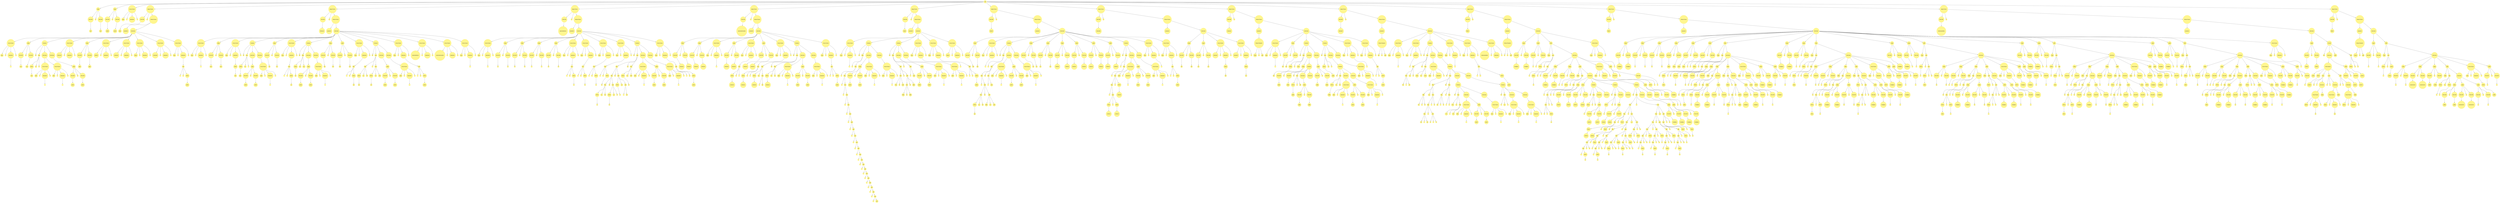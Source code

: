 
digraph G {
node [shape=doublecircle, style=filled, color=khaki1, fontcolor=black];
node0[label="root"];
node1[label="assign"];
node2[label="Find id left"];
node3[label="var1"];
node4[label="="];
node5[label="Find id left"];
node6[label="var1"];
node7[label="assign"];
node8[label="Find id left"];
node9[label="punteo"];
node10[label="="];
node11[label="Find id left"];
node12[label="punteo"];
node13[label="Invocar Funcion"];
node14[label="inicio"];
node15[label="("];
node16[label="Argumentos"];
node17[label=")"];
node18[label="Asignar Funcion"];
node19[label="Find id left"];
node20[label="inicio"];
node21[label="="];
node22[label="Declarar Funcion"];
node23[label="parametros"];
node24[label="Instructions"];
node25[label="Invocar Funcion"];
node26[label="print"];
node27[label="("];
node28[label="Argumentos"];
node29[label=""];
node30[label=")"];
node31[label="assign"];
node32[label="Find id left"];
node33[label="var1"];
node34[label="="];
node35[label="Find id left"];
node36[label="var1"];
node37[label="if sentence"];
node38[label="if"];
node39[label="exp"];
node40[label="Find id"];
node41[label="var1"];
node42[label="!="];
node43[label="0"];
node44[label="Instructions"];
node45[label="Invocar Funcion"];
node46[label="print"];
node47[label="("];
node48[label="Argumentos"];
node49[label=""];
node50[label=")"];
node51[label="Invocar Funcion"];
node52[label="print"];
node53[label="("];
node54[label="Argumentos"];
node55[label=""];
node56[label=")"];
node57[label="Instructions"];
node58[label="assign"];
node59[label="Find id left"];
node60[label="punteo"];
node61[label="="];
node62[label="Find id left"];
node63[label="punteo"];
node64[label="Invocar Funcion"];
node65[label="declaracion"];
node66[label="("];
node67[label="Argumentos"];
node68[label=")"];
node69[label="assign"];
node70[label="Find id left"];
node71[label="amb1"];
node72[label="="];
node73[label="Find id left"];
node74[label="amb1"];
node75[label="Invocar Funcion"];
node76[label="ambitos2"];
node77[label="("];
node78[label="Argumentos"];
node79[label=")"];
node80[label="Invocar Funcion"];
node81[label="aritmeticas"];
node82[label="("];
node83[label="Argumentos"];
node84[label=")"];
node85[label="Invocar Funcion"];
node86[label="logicas"];
node87[label="("];
node88[label="Argumentos"];
node89[label=")"];
node90[label="Invocar Funcion"];
node91[label="relacionales"];
node92[label="("];
node93[label="Argumentos"];
node94[label=")"];
node95[label="Invocar Funcion"];
node96[label="print"];
node97[label="("];
node98[label="Argumentos"];
node99[label="exp"];
node100[label=""];
node101[label="+"];
node102[label="Find id"];
node103[label="punteo"];
node104[label=")"];
node105[label="Asignar Funcion"];
node106[label="Find id left"];
node107[label="declaracion"];
node108[label="="];
node109[label="Declarar Funcion"];
node110[label="parametros"];
node111[label="Instructions"];
node112[label="Invocar Funcion"];
node113[label="print"];
node114[label="("];
node115[label="Argumentos"];
node116[label=""];
node117[label=")"];
node118[label="assign"];
node119[label="Find id left"];
node120[label="art1"];
node121[label="="];
node122[label="Find id left"];
node123[label="art1"];
node124[label="Invocar Funcion"];
node125[label="print"];
node126[label="("];
node127[label="Argumentos"];
node128[label="Find id"];
node129[label="art1"];
node130[label=")"];
node131[label="if sentence"];
node132[label="if"];
node133[label="exp"];
node134[label="Find id"];
node135[label="art1"];
node136[label="=="];
node137[label=""];
node138[label="Instructions"];
node139[label="assign"];
node140[label="Find id left"];
node141[label="punteo"];
node142[label="="];
node143[label="Find id left"];
node144[label="punteo"];
node145[label="Instructions"];
node146[label="Invocar Funcion"];
node147[label="print"];
node148[label="("];
node149[label="Argumentos"];
node150[label=""];
node151[label=")"];
node152[label="assign"];
node153[label="Find id left"];
node154[label="n1"];
node155[label="="];
node156[label="Find id left"];
node157[label="n1"];
node158[label="Invocar Funcion"];
node159[label="print"];
node160[label="("];
node161[label="Argumentos"];
node162[label="exp"];
node163[label=""];
node164[label="+"];
node165[label="Find id"];
node166[label="n1"];
node167[label=")"];
node168[label="if sentence"];
node169[label="if"];
node170[label="exp"];
node171[label="Find id"];
node172[label="n1"];
node173[label="=="];
node174[label="52.1"];
node175[label="Instructions"];
node176[label="assign"];
node177[label="Find id left"];
node178[label="punteo"];
node179[label="="];
node180[label="Find id left"];
node181[label="punteo"];
node182[label="Instructions"];
node183[label="Invocar Funcion"];
node184[label="print"];
node185[label="("];
node186[label="Argumentos"];
node187[label=""];
node188[label=")"];
node189[label="assign"];
node190[label="Find id left"];
node191[label="n4"];
node192[label="="];
node193[label="Find id left"];
node194[label="n4"];
node195[label="assign"];
node196[label="Find id left"];
node197[label="n3"];
node198[label="="];
node199[label="Find id left"];
node200[label="n3"];
node201[label="Invocar Funcion"];
node202[label="print"];
node203[label="("];
node204[label="Argumentos"];
node205[label="exp"];
node206[label=""];
node207[label="+"];
node208[label="Find id"];
node209[label="n3"];
node210[label=")"];
node211[label="if sentence"];
node212[label="if"];
node213[label="exp"];
node214[label="exp"];
node215[label="Find id"];
node216[label="n3"];
node217[label="=="];
node218[label="70"];
node219[label="|"];
node220[label="exp"];
node221[label="Find id"];
node222[label="n3"];
node223[label="=="];
node224[label="70.0"];
node225[label="Instructions"];
node226[label="assign"];
node227[label="Find id left"];
node228[label="punteo"];
node229[label="="];
node230[label="Find id left"];
node231[label="punteo"];
node232[label="Instructions"];
node233[label="Invocar Funcion"];
node234[label="print"];
node235[label="("];
node236[label="Argumentos"];
node237[label=""];
node238[label=")"];
node239[label="Invocar Funcion"];
node240[label="print"];
node241[label="("];
node242[label="Argumentos"];
node243[label="exp"];
node244[label=""];
node245[label="+"];
node246[label="Find id"];
node247[label="punteo"];
node248[label=")"];
node249[label="Invocar Funcion"];
node250[label="operacionesbasicas"];
node251[label="("];
node252[label="Argumentos"];
node253[label=")"];
node254[label="Invocar Funcion"];
node255[label="operacionesavanzadas"];
node256[label="("];
node257[label="Argumentos"];
node258[label=")"];
node259[label="Invocar Funcion"];
node260[label="print"];
node261[label="("];
node262[label="Argumentos"];
node263[label=""];
node264[label=")"];
node265[label="Asignar Funcion"];
node266[label="Find id left"];
node267[label="operacionesbasicas"];
node268[label="="];
node269[label="Declarar Funcion"];
node270[label="parametros"];
node271[label="Instructions"];
node272[label="Invocar Funcion"];
node273[label="print"];
node274[label="("];
node275[label="Argumentos"];
node276[label=""];
node277[label=")"];
node278[label="assign"];
node279[label="Find id left"];
node280[label="a"];
node281[label="="];
node282[label="Find id left"];
node283[label="a"];
node284[label="assign"];
node285[label="Find id left"];
node286[label="b"];
node287[label="="];
node288[label="Find id left"];
node289[label="b"];
node290[label="assign"];
node291[label="Find id left"];
node292[label="c"];
node293[label="="];
node294[label="Find id left"];
node295[label="c"];
node296[label="assign"];
node297[label="Find id left"];
node298[label="d"];
node299[label="="];
node300[label="Find id left"];
node301[label="d"];
node302[label="Invocar Funcion"];
node303[label="print"];
node304[label="("];
node305[label="Argumentos"];
node306[label="exp"];
node307[label=""];
node308[label="+"];
node309[label="Find id"];
node310[label="a"];
node311[label=")"];
node312[label="Invocar Funcion"];
node313[label="print"];
node314[label="("];
node315[label="Argumentos"];
node316[label="exp"];
node317[label=""];
node318[label="+"];
node319[label="Find id"];
node320[label="b"];
node321[label=")"];
node322[label="Invocar Funcion"];
node323[label="print"];
node324[label="("];
node325[label="Argumentos"];
node326[label="exp"];
node327[label=""];
node328[label="+"];
node329[label="Find id"];
node330[label="c"];
node331[label=")"];
node332[label="Invocar Funcion"];
node333[label="print"];
node334[label="("];
node335[label="Argumentos"];
node336[label="exp"];
node337[label=""];
node338[label="+"];
node339[label="Find id"];
node340[label="d"];
node341[label=")"];
node342[label="if sentence"];
node343[label="if"];
node344[label="exp"];
node345[label="exp"];
node346[label="exp"];
node347[label="exp"];
node348[label="Find id"];
node349[label="a"];
node350[label="=="];
node351[label="62"];
node352[label="&"];
node353[label="exp"];
node354[label="Find id"];
node355[label="b"];
node356[label="=="];
node357[label="0"];
node358[label="&"];
node359[label="exp"];
node360[label="Find id"];
node361[label="c"];
node362[label="=="];
node363[label="exp"];
node364[label="-"];
node365[label="19"];
node366[label="&"];
node367[label="exp"];
node368[label="Find id"];
node369[label="d"];
node370[label="=="];
node371[label="256"];
node372[label="Instructions"];
node373[label="Invocar Funcion"];
node374[label="print"];
node375[label="("];
node376[label="Argumentos"];
node377[label=""];
node378[label=")"];
node379[label="assign"];
node380[label="Find id left"];
node381[label="punteo"];
node382[label="="];
node383[label="Find id left"];
node384[label="punteo"];
node385[label="Instructions"];
node386[label="Invocar Funcion"];
node387[label="print"];
node388[label="("];
node389[label="Argumentos"];
node390[label=""];
node391[label=")"];
node392[label="Invocar Funcion"];
node393[label="print"];
node394[label="("];
node395[label="Argumentos"];
node396[label="exp"];
node397[label=""];
node398[label="+"];
node399[label="Find id"];
node400[label="punteo"];
node401[label=")"];
node402[label="Asignar Funcion"];
node403[label="Find id left"];
node404[label="operacionesavanzadas"];
node405[label="="];
node406[label="Declarar Funcion"];
node407[label="parametros"];
node408[label="Instructions"];
node409[label="assign"];
node410[label="Find id left"];
node411[label="aritmetica1"];
node412[label="="];
node413[label="Find id left"];
node414[label="aritmetica1"];
node415[label="assign"];
node416[label="Find id left"];
node417[label="aritmetica2"];
node418[label="="];
node419[label="Find id left"];
node420[label="aritmetica2"];
node421[label="Invocar Funcion"];
node422[label="print"];
node423[label="("];
node424[label="Argumentos"];
node425[label=""];
node426[label=")"];
node427[label="assign"];
node428[label="Find id left"];
node429[label="aritmetica3"];
node430[label="="];
node431[label="Find id left"];
node432[label="aritmetica3"];
node433[label="Invocar Funcion"];
node434[label="print"];
node435[label="("];
node436[label="Argumentos"];
node437[label="exp"];
node438[label="Find id"];
node439[label="aritmetica3"];
node440[label="+"];
node441[label=""];
node442[label=")"];
node443[label="assign"];
node444[label="Find id left"];
node445[label="aritmetica1"];
node446[label="="];
node447[label="Find id left"];
node448[label="aritmetica1"];
node449[label="Invocar Funcion"];
node450[label="print"];
node451[label="("];
node452[label="Argumentos"];
node453[label="exp"];
node454[label="Find id"];
node455[label="aritmetica1"];
node456[label="+"];
node457[label=""];
node458[label=")"];
node459[label="if sentence"];
node460[label="if"];
node461[label="exp"];
node462[label="exp"];
node463[label="Find id"];
node464[label="aritmetica3"];
node465[label="=="];
node466[label="exp"];
node467[label="-"];
node468[label="20"];
node469[label="&"];
node470[label="exp"];
node471[label="Find id"];
node472[label="aritmetica1"];
node473[label="=="];
node474[label="41"];
node475[label="Instructions"];
node476[label="Invocar Funcion"];
node477[label="print"];
node478[label="("];
node479[label="Argumentos"];
node480[label=""];
node481[label=")"];
node482[label="assign"];
node483[label="Find id left"];
node484[label="punteo"];
node485[label="="];
node486[label="Find id left"];
node487[label="punteo"];
node488[label="Instructions"];
node489[label="Invocar Funcion"];
node490[label="print"];
node491[label="("];
node492[label="Argumentos"];
node493[label=""];
node494[label=")"];
node495[label="Invocar Funcion"];
node496[label="print"];
node497[label="("];
node498[label="Argumentos"];
node499[label="exp"];
node500[label=""];
node501[label="+"];
node502[label="Find id"];
node503[label="punteo"];
node504[label=")"];
node505[label="Asignar Funcion"];
node506[label="Find id left"];
node507[label="logicas"];
node508[label="="];
node509[label="Declarar Funcion"];
node510[label="parametros"];
node511[label="Instructions"];
node512[label="Invocar Funcion"];
node513[label="print"];
node514[label="("];
node515[label="Argumentos"];
node516[label=""];
node517[label=")"];
node518[label="if sentence"];
node519[label="if"];
node520[label="exp"];
node521[label="!"];
node522[label="exp"];
node523[label="!"];
node524[label="exp"];
node525[label="!"];
node526[label="exp"];
node527[label="!"];
node528[label="exp"];
node529[label="!"];
node530[label="exp"];
node531[label="!"];
node532[label="exp"];
node533[label="!"];
node534[label="exp"];
node535[label="!"];
node536[label="exp"];
node537[label="!"];
node538[label="exp"];
node539[label="!"];
node540[label="exp"];
node541[label="!"];
node542[label="exp"];
node543[label="!"];
node544[label="exp"];
node545[label="!"];
node546[label="exp"];
node547[label="!"];
node548[label="exp"];
node549[label="!"];
node550[label="exp"];
node551[label="!"];
node552[label="exp"];
node553[label="!"];
node554[label="exp"];
node555[label="!"];
node556[label="exp"];
node557[label="!"];
node558[label="exp"];
node559[label="!"];
node560[label="exp"];
node561[label="!"];
node562[label="exp"];
node563[label="!"];
node564[label="true"];
node565[label="Instructions"];
node566[label="assign"];
node567[label="Find id left"];
node568[label="punteo"];
node569[label="="];
node570[label="Find id left"];
node571[label="punteo"];
node572[label="Invocar Funcion"];
node573[label="print"];
node574[label="("];
node575[label="Argumentos"];
node576[label=""];
node577[label=")"];
node578[label="Instructions"];
node579[label="Invocar Funcion"];
node580[label="print"];
node581[label="("];
node582[label="Argumentos"];
node583[label=""];
node584[label=")"];
node585[label="if sentence"];
node586[label="if"];
node587[label="exp"];
node588[label="exp"];
node589[label="exp"];
node590[label="true"];
node591[label="&"];
node592[label="true"];
node593[label="|"];
node594[label="exp"];
node595[label="exp"];
node596[label="false"];
node597[label="&"];
node598[label="false"];
node599[label="&"];
node600[label="false"];
node601[label="|"];
node602[label="exp"];
node603[label="!"];
node604[label="true"];
node605[label="Instructions"];
node606[label="assign"];
node607[label="Find id left"];
node608[label="punteo"];
node609[label="="];
node610[label="Find id left"];
node611[label="punteo"];
node612[label="Invocar Funcion"];
node613[label="print"];
node614[label="("];
node615[label="Argumentos"];
node616[label=""];
node617[label=")"];
node618[label="Instructions"];
node619[label="Invocar Funcion"];
node620[label="print"];
node621[label="("];
node622[label="Argumentos"];
node623[label=""];
node624[label=")"];
node625[label="Invocar Funcion"];
node626[label="print"];
node627[label="("];
node628[label="Argumentos"];
node629[label=""];
node630[label=")"];
node631[label="Invocar Funcion"];
node632[label="print"];
node633[label="("];
node634[label="Argumentos"];
node635[label="exp"];
node636[label=""];
node637[label="+"];
node638[label="Find id"];
node639[label="punteo"];
node640[label=")"];
node641[label="Invocar Funcion"];
node642[label="logicas2"];
node643[label="("];
node644[label="Argumentos"];
node645[label=")"];
node646[label="Asignar Funcion"];
node647[label="Find id left"];
node648[label="logicas2"];
node649[label="="];
node650[label="Declarar Funcion"];
node651[label="parametros"];
node652[label="Instructions"];
node653[label="assign"];
node654[label="Find id left"];
node655[label="n0"];
node656[label="="];
node657[label="Find id left"];
node658[label="n0"];
node659[label="Invocar Funcion"];
node660[label="print"];
node661[label="("];
node662[label="Argumentos"];
node663[label=""];
node664[label=")"];
node665[label="if sentence"];
node666[label="if"];
node667[label="exp"];
node668[label="!"];
node669[label="exp"];
node670[label="exp"];
node671[label="!"];
node672[label="exp"];
node673[label="exp"];
node674[label="Find id"];
node675[label="n0"];
node676[label="=="];
node677[label="16"];
node678[label="&"];
node679[label="exp"];
node680[label="false"];
node681[label="=="];
node682[label="true"];
node683[label="&"];
node684[label="exp"];
node685[label="!"];
node686[label="true"];
node687[label="Instructions"];
node688[label="Invocar Funcion"];
node689[label="print"];
node690[label="("];
node691[label="Argumentos"];
node692[label=""];
node693[label=")"];
node694[label="assign"];
node695[label="Find id left"];
node696[label="punteo"];
node697[label="="];
node698[label="Find id left"];
node699[label="punteo"];
node700[label="Instructions"];
node701[label="Invocar Funcion"];
node702[label="print"];
node703[label="("];
node704[label="Argumentos"];
node705[label=""];
node706[label=")"];
node707[label="assign"];
node708[label="Find id left"];
node709[label="n1"];
node710[label="="];
node711[label="Find id left"];
node712[label="n1"];
node713[label="assign"];
node714[label="Find id left"];
node715[label="n1"];
node716[label="="];
node717[label="Find id left"];
node718[label="n1"];
node719[label="assign"];
node720[label="Find id left"];
node721[label="condicion1"];
node722[label="="];
node723[label="Find id left"];
node724[label="condicion1"];
node725[label="assign"];
node726[label="Find id left"];
node727[label="aritmetica1"];
node728[label="="];
node729[label="Find id left"];
node730[label="aritmetica1"];
node731[label="assign"];
node732[label="Find id left"];
node733[label="condicion2"];
node734[label="="];
node735[label="Find id left"];
node736[label="condicion2"];
node737[label="assign"];
node738[label="Find id left"];
node739[label="condicion3"];
node740[label="="];
node741[label="Find id left"];
node742[label="condicion3"];
node743[label="if sentence"];
node744[label="if"];
node745[label="exp"];
node746[label="!"];
node747[label="exp"];
node748[label="!"];
node749[label="exp"];
node750[label="exp"];
node751[label="!"];
node752[label="exp"];
node753[label="Find id"];
node754[label="condicion1"];
node755[label="|"];
node756[label="Find id"];
node757[label="condicion2"];
node758[label="|"];
node759[label="Find id"];
node760[label="condicion3"];
node761[label="Instructions"];
node762[label="Invocar Funcion"];
node763[label="print"];
node764[label="("];
node765[label="Argumentos"];
node766[label=""];
node767[label=")"];
node768[label="assign"];
node769[label="Find id left"];
node770[label="punteo"];
node771[label="="];
node772[label="Find id left"];
node773[label="punteo"];
node774[label="Instructions"];
node775[label="Invocar Funcion"];
node776[label="print"];
node777[label="("];
node778[label="Argumentos"];
node779[label=""];
node780[label=")"];
node781[label="Invocar Funcion"];
node782[label="print"];
node783[label="("];
node784[label="Argumentos"];
node785[label=""];
node786[label=")"];
node787[label="Invocar Funcion"];
node788[label="print"];
node789[label="("];
node790[label="Argumentos"];
node791[label="exp"];
node792[label=""];
node793[label="+"];
node794[label="Find id"];
node795[label="punteo"];
node796[label=")"];
node797[label="Asignar Funcion"];
node798[label="Find id left"];
node799[label="relacionales"];
node800[label="="];
node801[label="Declarar Funcion"];
node802[label="parametros"];
node803[label="Instructions"];
node804[label="assign"];
node805[label="Find id left"];
node806[label="n0"];
node807[label="="];
node808[label="Find id left"];
node809[label="n0"];
node810[label="assign"];
node811[label="Find id left"];
node812[label="n1"];
node813[label="="];
node814[label="Find id left"];
node815[label="n1"];
node816[label="Invocar Funcion"];
node817[label="relaciones1"];
node818[label="("];
node819[label="Argumentos"];
node820[label="Find id"];
node821[label="n0"];
node822[label=")"];
node823[label="Invocar Funcion"];
node824[label="relaciones2"];
node825[label="("];
node826[label="Argumentos"];
node827[label="Find id"];
node828[label="n1"];
node829[label=")"];
node830[label="Asignar Funcion"];
node831[label="Find id left"];
node832[label="relaciones1"];
node833[label="="];
node834[label="Declarar Funcion"];
node835[label="parametros"];
node836[label="Declarar Parametro"];
node837[label="salida"];
node838[label="="];
node839[label="null"];
node840[label="Instructions"];
node841[label="Invocar Funcion"];
node842[label="print"];
node843[label="("];
node844[label="Argumentos"];
node845[label=""];
node846[label=")"];
node847[label="assign"];
node848[label="Find id left"];
node849[label="n0"];
node850[label="="];
node851[label="Find id left"];
node852[label="n0"];
node853[label="if sentence"];
node854[label="if"];
node855[label="exp"];
node856[label="Find id"];
node857[label="n0"];
node858[label="<"];
node859[label="34.44"];
node860[label="Instructions"];
node861[label="assign"];
node862[label="Find id left"];
node863[label="salida"];
node864[label="="];
node865[label="Find id left"];
node866[label="salida"];
node867[label="if sentence"];
node868[label="if"];
node869[label="exp"];
node870[label="Find id"];
node871[label="salida"];
node872[label=">"];
node873[label="44"];
node874[label="Instructions"];
node875[label="assign"];
node876[label="Find id left"];
node877[label="salida"];
node878[label="="];
node879[label="Find id left"];
node880[label="salida"];
node881[label="Instructions"];
node882[label="Instructions"];
node883[label="assign"];
node884[label="Find id left"];
node885[label="salida"];
node886[label="="];
node887[label="Find id left"];
node888[label="salida"];
node889[label="if sentence"];
node890[label="if"];
node891[label="exp"];
node892[label="Find id"];
node893[label="salida"];
node894[label="!="];
node895[label="1"];
node896[label="Instructions"];
node897[label="if sentence"];
node898[label="if"];
node899[label="exp"];
node900[label="Find id"];
node901[label="salida"];
node902[label="=="];
node903[label="50"];
node904[label="Instructions"];
node905[label="Invocar Funcion"];
node906[label="print"];
node907[label="("];
node908[label="Argumentos"];
node909[label=""];
node910[label=")"];
node911[label="assign"];
node912[label="Find id left"];
node913[label="punteo"];
node914[label="="];
node915[label="Find id left"];
node916[label="punteo"];
node917[label="Instructions"];
node918[label="Invocar Funcion"];
node919[label="print"];
node920[label="("];
node921[label="Argumentos"];
node922[label=""];
node923[label=")"];
node924[label="Instructions"];
node925[label="Invocar Funcion"];
node926[label="print"];
node927[label="("];
node928[label="Argumentos"];
node929[label=""];
node930[label=")"];
node931[label="Invocar Funcion"];
node932[label="print"];
node933[label="("];
node934[label="Argumentos"];
node935[label=""];
node936[label=")"];
node937[label="Invocar Funcion"];
node938[label="print"];
node939[label="("];
node940[label="Argumentos"];
node941[label="exp"];
node942[label=""];
node943[label="+"];
node944[label="Find id"];
node945[label="punteo"];
node946[label=")"];
node947[label="Asignar Funcion"];
node948[label="Find id left"];
node949[label="relaciones2"];
node950[label="="];
node951[label="Declarar Funcion"];
node952[label="parametros"];
node953[label="Declarar Parametro"];
node954[label="n0"];
node955[label="="];
node956[label="null"];
node957[label="Instructions"];
node958[label="Invocar Funcion"];
node959[label="print"];
node960[label="("];
node961[label="Argumentos"];
node962[label=""];
node963[label=")"];
node964[label="Invocar Funcion"];
node965[label="print"];
node966[label="("];
node967[label="Argumentos"];
node968[label=""];
node969[label=")"];
node970[label="if sentence"];
node971[label="if"];
node972[label="exp"];
node973[label="exp"];
node974[label="exp"];
node975[label="10"];
node976[label="-"];
node977[label="15"];
node978[label=">="];
node979[label="0"];
node980[label="&"];
node981[label="exp"];
node982[label="44.44"];
node983[label="=="];
node984[label="44.44"];
node985[label="Instructions"];
node986[label="Invocar Funcion"];
node987[label="print"];
node988[label="("];
node989[label="Argumentos"];
node990[label=""];
node991[label=")"];
node992[label="Instructions"];
node993[label="if sentence"];
node994[label="if"];
node995[label="exp"];
node996[label="exp"];
node997[label="exp"];
node998[label="15"];
node999[label="+"];
node1000[label="8"];
node1001[label="=="];
node1002[label="exp"];
node1003[label="exp"];
node1004[label="exp"];
node1005[label="22"];
node1006[label="-"];
node1007[label="10"];
node1008[label="+"];
node1009[label="exp"];
node1010[label="5"];
node1011[label="*"];
node1012[label="3"];
node1013[label="-"];
node1014[label="4"];
node1015[label="&"];
node1016[label="exp"];
node1017[label="exp"];
node1018[label="13"];
node1019[label="*"];
node1020[label="0"];
node1021[label=">"];
node1022[label="exp"];
node1023[label="-"];
node1024[label="1"];
node1025[label="Instructions"];
node1026[label="if sentence"];
node1027[label="if"];
node1028[label="exp"];
node1029[label="10.0"];
node1030[label="!="];
node1031[label="exp"];
node1032[label="11.0"];
node1033[label="-"];
node1034[label="1.01"];
node1035[label="Instructions"];
node1036[label="Invocar Funcion"];
node1037[label="print"];
node1038[label="("];
node1039[label="Argumentos"];
node1040[label=""];
node1041[label=")"];
node1042[label="assign"];
node1043[label="Find id left"];
node1044[label="punteo"];
node1045[label="="];
node1046[label="Find id left"];
node1047[label="punteo"];
node1048[label="Instructions"];
node1049[label="Invocar Funcion"];
node1050[label="print"];
node1051[label="("];
node1052[label="Argumentos"];
node1053[label=""];
node1054[label=")"];
node1055[label="Instructions"];
node1056[label="if sentence"];
node1057[label="if"];
node1058[label="exp"];
node1059[label="1"];
node1060[label="=="];
node1061[label="1"];
node1062[label="Instructions"];
node1063[label="Invocar Funcion"];
node1064[label="print"];
node1065[label="("];
node1066[label="Argumentos"];
node1067[label=""];
node1068[label=")"];
node1069[label="Instructions"];
node1070[label="Invocar Funcion"];
node1071[label="print"];
node1072[label="("];
node1073[label="Argumentos"];
node1074[label=""];
node1075[label=")"];
node1076[label="Invocar Funcion"];
node1077[label="print"];
node1078[label="("];
node1079[label="Argumentos"];
node1080[label=""];
node1081[label=")"];
node1082[label="Invocar Funcion"];
node1083[label="print"];
node1084[label="("];
node1085[label="Argumentos"];
node1086[label="exp"];
node1087[label=""];
node1088[label="+"];
node1089[label="Find id"];
node1090[label="punteo"];
node1091[label=")"];
node1092[label="Invocar Funcion"];
node1093[label="sentenciasanidadas"];
node1094[label="("];
node1095[label="Argumentos"];
node1096[label=")"];
node1097[label="Asignar Funcion"];
node1098[label="Find id left"];
node1099[label="figura1"];
node1100[label="="];
node1101[label="Declarar Funcion"];
node1102[label="parametros"];
node1103[label="Declarar Parametro"];
node1104[label="n"];
node1105[label="="];
node1106[label="null"];
node1107[label="Instructions"];
node1108[label="assign"];
node1109[label="Find id left"];
node1110[label="stringfigura"];
node1111[label="="];
node1112[label="Find id left"];
node1113[label="stringfigura"];
node1114[label="assign"];
node1115[label="Find id left"];
node1116[label="i"];
node1117[label="="];
node1118[label="Find id left"];
node1119[label="i"];
node1120[label="while"];
node1121[label="while"];
node1122[label="exp"];
node1123[label="Find id"];
node1124[label="i"];
node1125[label="<"];
node1126[label="exp"];
node1127[label="Find id"];
node1128[label="n"];
node1129[label="+"];
node1130[label="1"];
node1131[label="Instructions"];
node1132[label="assign"];
node1133[label="Find id left"];
node1134[label="stringfigura"];
node1135[label="="];
node1136[label="Find id left"];
node1137[label="stringfigura"];
node1138[label="assign"];
node1139[label="Find id left"];
node1140[label="j"];
node1141[label="="];
node1142[label="Find id left"];
node1143[label="j"];
node1144[label="while"];
node1145[label="while"];
node1146[label="exp"];
node1147[label="Find id"];
node1148[label="j"];
node1149[label="<"];
node1150[label="exp"];
node1151[label="exp"];
node1152[label="exp"];
node1153[label="3"];
node1154[label="*"];
node1155[label="Find id"];
node1156[label="n"];
node1157[label="/"];
node1158[label="2"];
node1159[label="+"];
node1160[label="1"];
node1161[label="Instructions"];
node1162[label="assign"];
node1163[label="Find id left"];
node1164[label="absolutoi"];
node1165[label="="];
node1166[label="Find id left"];
node1167[label="absolutoi"];
node1168[label="assign"];
node1169[label="Find id left"];
node1170[label="absolutoj"];
node1171[label="="];
node1172[label="Find id left"];
node1173[label="absolutoj"];
node1174[label="if sentence"];
node1175[label="if"];
node1176[label="exp"];
node1177[label="Find id"];
node1178[label="i"];
node1179[label="<"];
node1180[label="0"];
node1181[label="Instructions"];
node1182[label="assign"];
node1183[label="Find id left"];
node1184[label="absolutoi"];
node1185[label="="];
node1186[label="Find id left"];
node1187[label="absolutoi"];
node1188[label="Instructions"];
node1189[label="if sentence"];
node1190[label="if"];
node1191[label="exp"];
node1192[label="Find id"];
node1193[label="j"];
node1194[label="<"];
node1195[label="0"];
node1196[label="Instructions"];
node1197[label="assign"];
node1198[label="Find id left"];
node1199[label="absolutoj"];
node1200[label="="];
node1201[label="Find id left"];
node1202[label="absolutoj"];
node1203[label="Instructions"];
node1204[label="if sentence"];
node1205[label="if"];
node1206[label="exp"];
node1207[label="exp"];
node1208[label="exp"];
node1209[label="exp"];
node1210[label="Find id"];
node1211[label="absolutoi"];
node1212[label="+"];
node1213[label="Find id"];
node1214[label="absolutoj"];
node1215[label="<"];
node1216[label="Find id"];
node1217[label="n"];
node1218[label="|"];
node1219[label="exp"];
node1220[label="exp"];
node1221[label="exp"];
node1222[label="exp"];
node1223[label="exp"];
node1224[label="exp"];
node1225[label="-"];
node1226[label="Find id"];
node1227[label="n"];
node1228[label="/"];
node1229[label="2"];
node1230[label="-"];
node1231[label="Find id"];
node1232[label="i"];
node1233[label="*"];
node1234[label="exp"];
node1235[label="exp"];
node1236[label="exp"];
node1237[label="-"];
node1238[label="Find id"];
node1239[label="n"];
node1240[label="/"];
node1241[label="2"];
node1242[label="-"];
node1243[label="Find id"];
node1244[label="i"];
node1245[label="+"];
node1246[label="exp"];
node1247[label="exp"];
node1248[label="exp"];
node1249[label="Find id"];
node1250[label="n"];
node1251[label="/"];
node1252[label="2"];
node1253[label="-"];
node1254[label="Find id"];
node1255[label="j"];
node1256[label="*"];
node1257[label="exp"];
node1258[label="exp"];
node1259[label="Find id"];
node1260[label="n"];
node1261[label="/"];
node1262[label="2"];
node1263[label="-"];
node1264[label="Find id"];
node1265[label="j"];
node1266[label="<="];
node1267[label="exp"];
node1268[label="exp"];
node1269[label="Find id"];
node1270[label="n"];
node1271[label="*"];
node1272[label="Find id"];
node1273[label="n"];
node1274[label="/"];
node1275[label="2"];
node1276[label="|"];
node1277[label="exp"];
node1278[label="exp"];
node1279[label="exp"];
node1280[label="exp"];
node1281[label="exp"];
node1282[label="exp"];
node1283[label="-"];
node1284[label="Find id"];
node1285[label="n"];
node1286[label="/"];
node1287[label="2"];
node1288[label="-"];
node1289[label="Find id"];
node1290[label="i"];
node1291[label="*"];
node1292[label="exp"];
node1293[label="exp"];
node1294[label="exp"];
node1295[label="-"];
node1296[label="Find id"];
node1297[label="n"];
node1298[label="/"];
node1299[label="2"];
node1300[label="-"];
node1301[label="Find id"];
node1302[label="i"];
node1303[label="+"];
node1304[label="exp"];
node1305[label="exp"];
node1306[label="exp"];
node1307[label="exp"];
node1308[label="-"];
node1309[label="Find id"];
node1310[label="n"];
node1311[label="/"];
node1312[label="2"];
node1313[label="-"];
node1314[label="Find id"];
node1315[label="j"];
node1316[label="*"];
node1317[label="exp"];
node1318[label="exp"];
node1319[label="exp"];
node1320[label="-"];
node1321[label="Find id"];
node1322[label="n"];
node1323[label="/"];
node1324[label="2"];
node1325[label="-"];
node1326[label="Find id"];
node1327[label="j"];
node1328[label="<="];
node1329[label="exp"];
node1330[label="exp"];
node1331[label="Find id"];
node1332[label="n"];
node1333[label="*"];
node1334[label="Find id"];
node1335[label="n"];
node1336[label="/"];
node1337[label="2"];
node1338[label="Instructions"];
node1339[label="assign"];
node1340[label="Find id left"];
node1341[label="stringfigura"];
node1342[label="="];
node1343[label="Find id left"];
node1344[label="stringfigura"];
node1345[label="Instructions"];
node1346[label="assign"];
node1347[label="Find id left"];
node1348[label="stringfigura"];
node1349[label="="];
node1350[label="Find id left"];
node1351[label="stringfigura"];
node1352[label="assign"];
node1353[label="Find id left"];
node1354[label="j"];
node1355[label="="];
node1356[label="Find id left"];
node1357[label="j"];
node1358[label="Invocar Funcion"];
node1359[label="print"];
node1360[label="("];
node1361[label="Argumentos"];
node1362[label="Find id"];
node1363[label="stringfigura"];
node1364[label=")"];
node1365[label="assign"];
node1366[label="Find id left"];
node1367[label="i"];
node1368[label="="];
node1369[label="Find id left"];
node1370[label="i"];
node1371[label="Invocar Funcion"];
node1372[label="print"];
node1373[label="("];
node1374[label="Argumentos"];
node1375[label=""];
node1376[label=")"];
node1377[label="Asignar Funcion"];
node1378[label="Find id left"];
node1379[label="figura2"];
node1380[label="="];
node1381[label="Declarar Funcion"];
node1382[label="parametros"];
node1383[label="Instructions"];
node1384[label="assign"];
node1385[label="Find id left"];
node1386[label="stringfigura"];
node1387[label="="];
node1388[label="Find id left"];
node1389[label="stringfigura"];
node1390[label="assign"];
node1391[label="Find id left"];
node1392[label="c"];
node1393[label="="];
node1394[label="Find id left"];
node1395[label="c"];
node1396[label="assign"];
node1397[label="Find id left"];
node1398[label="b"];
node1399[label="="];
node1400[label="Find id left"];
node1401[label="b"];
node1402[label="assign"];
node1403[label="Find id left"];
node1404[label="altura"];
node1405[label="="];
node1406[label="Find id left"];
node1407[label="altura"];
node1408[label="assign"];
node1409[label="Find id left"];
node1410[label="ancho"];
node1411[label="="];
node1412[label="Find id left"];
node1413[label="ancho"];
node1414[label="assign"];
node1415[label="Find id left"];
node1416[label="i"];
node1417[label="="];
node1418[label="Find id left"];
node1419[label="i"];
node1420[label="while"];
node1421[label="while"];
node1422[label="exp"];
node1423[label="Find id"];
node1424[label="i"];
node1425[label="<"];
node1426[label="exp"];
node1427[label="Find id"];
node1428[label="altura"];
node1429[label="/"];
node1430[label="4"];
node1431[label="Instructions"];
node1432[label="assign"];
node1433[label="Find id left"];
node1434[label="k"];
node1435[label="="];
node1436[label="Find id left"];
node1437[label="k"];
node1438[label="assign"];
node1439[label="Find id left"];
node1440[label="j"];
node1441[label="="];
node1442[label="Find id left"];
node1443[label="j"];
node1444[label="while"];
node1445[label="while"];
node1446[label="exp"];
node1447[label="Find id"];
node1448[label="k"];
node1449[label="<"];
node1450[label="exp"];
node1451[label="Find id"];
node1452[label="altura"];
node1453[label="-"];
node1454[label="Find id"];
node1455[label="i"];
node1456[label="Instructions"];
node1457[label="assign"];
node1458[label="Find id left"];
node1459[label="stringfigura"];
node1460[label="="];
node1461[label="Find id left"];
node1462[label="stringfigura"];
node1463[label="assign"];
node1464[label="Find id left"];
node1465[label="k"];
node1466[label="="];
node1467[label="Find id left"];
node1468[label="k"];
node1469[label="while"];
node1470[label="while"];
node1471[label="exp"];
node1472[label="Find id"];
node1473[label="j"];
node1474[label="<"];
node1475[label="exp"];
node1476[label="exp"];
node1477[label="Find id"];
node1478[label="i"];
node1479[label="*"];
node1480[label="2"];
node1481[label="+"];
node1482[label="Find id"];
node1483[label="ancho"];
node1484[label="Instructions"];
node1485[label="assign"];
node1486[label="Find id left"];
node1487[label="stringfigura"];
node1488[label="="];
node1489[label="Find id left"];
node1490[label="stringfigura"];
node1491[label="assign"];
node1492[label="Find id left"];
node1493[label="j"];
node1494[label="="];
node1495[label="Find id left"];
node1496[label="j"];
node1497[label="Invocar Funcion"];
node1498[label="print"];
node1499[label="("];
node1500[label="Argumentos"];
node1501[label="Find id"];
node1502[label="stringfigura"];
node1503[label=")"];
node1504[label="assign"];
node1505[label="Find id left"];
node1506[label="stringfigura"];
node1507[label="="];
node1508[label="Find id left"];
node1509[label="stringfigura"];
node1510[label="assign"];
node1511[label="Find id left"];
node1512[label="i"];
node1513[label="="];
node1514[label="Find id left"];
node1515[label="i"];
node1516[label="assign"];
node1517[label="Find id left"];
node1518[label="stringfigura"];
node1519[label="="];
node1520[label="Find id left"];
node1521[label="stringfigura"];
node1522[label="assign"];
node1523[label="Find id left"];
node1524[label="i"];
node1525[label="="];
node1526[label="Find id left"];
node1527[label="i"];
node1528[label="while"];
node1529[label="while"];
node1530[label="exp"];
node1531[label="Find id"];
node1532[label="i"];
node1533[label="<"];
node1534[label="exp"];
node1535[label="Find id"];
node1536[label="altura"];
node1537[label="/"];
node1538[label="4"];
node1539[label="Instructions"];
node1540[label="assign"];
node1541[label="Find id left"];
node1542[label="k"];
node1543[label="="];
node1544[label="Find id left"];
node1545[label="k"];
node1546[label="assign"];
node1547[label="Find id left"];
node1548[label="j"];
node1549[label="="];
node1550[label="Find id left"];
node1551[label="j"];
node1552[label="while"];
node1553[label="while"];
node1554[label="exp"];
node1555[label="Find id"];
node1556[label="k"];
node1557[label="<"];
node1558[label="exp"];
node1559[label="exp"];
node1560[label="Find id"];
node1561[label="altura"];
node1562[label="-"];
node1563[label="Find id"];
node1564[label="i"];
node1565[label="-"];
node1566[label="2"];
node1567[label="Instructions"];
node1568[label="assign"];
node1569[label="Find id left"];
node1570[label="stringfigura"];
node1571[label="="];
node1572[label="Find id left"];
node1573[label="stringfigura"];
node1574[label="assign"];
node1575[label="Find id left"];
node1576[label="k"];
node1577[label="="];
node1578[label="Find id left"];
node1579[label="k"];
node1580[label="while"];
node1581[label="while"];
node1582[label="exp"];
node1583[label="Find id"];
node1584[label="j"];
node1585[label="<"];
node1586[label="exp"];
node1587[label="exp"];
node1588[label="Find id"];
node1589[label="i"];
node1590[label="*"];
node1591[label="2"];
node1592[label="+"];
node1593[label="5"];
node1594[label="Instructions"];
node1595[label="assign"];
node1596[label="Find id left"];
node1597[label="stringfigura"];
node1598[label="="];
node1599[label="Find id left"];
node1600[label="stringfigura"];
node1601[label="assign"];
node1602[label="Find id left"];
node1603[label="j"];
node1604[label="="];
node1605[label="Find id left"];
node1606[label="j"];
node1607[label="Invocar Funcion"];
node1608[label="print"];
node1609[label="("];
node1610[label="Argumentos"];
node1611[label="Find id"];
node1612[label="stringfigura"];
node1613[label=")"];
node1614[label="assign"];
node1615[label="Find id left"];
node1616[label="stringfigura"];
node1617[label="="];
node1618[label="Find id left"];
node1619[label="stringfigura"];
node1620[label="assign"];
node1621[label="Find id left"];
node1622[label="i"];
node1623[label="="];
node1624[label="Find id left"];
node1625[label="i"];
node1626[label="assign"];
node1627[label="Find id left"];
node1628[label="stringfigura"];
node1629[label="="];
node1630[label="Find id left"];
node1631[label="stringfigura"];
node1632[label="assign"];
node1633[label="Find id left"];
node1634[label="i"];
node1635[label="="];
node1636[label="Find id left"];
node1637[label="i"];
node1638[label="while"];
node1639[label="while"];
node1640[label="exp"];
node1641[label="Find id"];
node1642[label="i"];
node1643[label="<"];
node1644[label="exp"];
node1645[label="Find id"];
node1646[label="altura"];
node1647[label="/"];
node1648[label="4"];
node1649[label="Instructions"];
node1650[label="assign"];
node1651[label="Find id left"];
node1652[label="k"];
node1653[label="="];
node1654[label="Find id left"];
node1655[label="k"];
node1656[label="assign"];
node1657[label="Find id left"];
node1658[label="j"];
node1659[label="="];
node1660[label="Find id left"];
node1661[label="j"];
node1662[label="while"];
node1663[label="while"];
node1664[label="exp"];
node1665[label="Find id"];
node1666[label="k"];
node1667[label="<"];
node1668[label="exp"];
node1669[label="exp"];
node1670[label="Find id"];
node1671[label="altura"];
node1672[label="-"];
node1673[label="Find id"];
node1674[label="i"];
node1675[label="-"];
node1676[label="4"];
node1677[label="Instructions"];
node1678[label="assign"];
node1679[label="Find id left"];
node1680[label="stringfigura"];
node1681[label="="];
node1682[label="Find id left"];
node1683[label="stringfigura"];
node1684[label="assign"];
node1685[label="Find id left"];
node1686[label="k"];
node1687[label="="];
node1688[label="Find id left"];
node1689[label="k"];
node1690[label="while"];
node1691[label="while"];
node1692[label="exp"];
node1693[label="Find id"];
node1694[label="j"];
node1695[label="<"];
node1696[label="exp"];
node1697[label="exp"];
node1698[label="Find id"];
node1699[label="i"];
node1700[label="*"];
node1701[label="2"];
node1702[label="+"];
node1703[label="9"];
node1704[label="Instructions"];
node1705[label="assign"];
node1706[label="Find id left"];
node1707[label="stringfigura"];
node1708[label="="];
node1709[label="Find id left"];
node1710[label="stringfigura"];
node1711[label="assign"];
node1712[label="Find id left"];
node1713[label="j"];
node1714[label="="];
node1715[label="Find id left"];
node1716[label="j"];
node1717[label="Invocar Funcion"];
node1718[label="print"];
node1719[label="("];
node1720[label="Argumentos"];
node1721[label="Find id"];
node1722[label="stringfigura"];
node1723[label=")"];
node1724[label="assign"];
node1725[label="Find id left"];
node1726[label="stringfigura"];
node1727[label="="];
node1728[label="Find id left"];
node1729[label="stringfigura"];
node1730[label="assign"];
node1731[label="Find id left"];
node1732[label="i"];
node1733[label="="];
node1734[label="Find id left"];
node1735[label="i"];
node1736[label="assign"];
node1737[label="Find id left"];
node1738[label="stringfigura"];
node1739[label="="];
node1740[label="Find id left"];
node1741[label="stringfigura"];
node1742[label="assign"];
node1743[label="Find id left"];
node1744[label="i"];
node1745[label="="];
node1746[label="Find id left"];
node1747[label="i"];
node1748[label="while"];
node1749[label="while"];
node1750[label="exp"];
node1751[label="Find id"];
node1752[label="i"];
node1753[label="<"];
node1754[label="exp"];
node1755[label="Find id"];
node1756[label="altura"];
node1757[label="/"];
node1758[label="4"];
node1759[label="Instructions"];
node1760[label="assign"];
node1761[label="Find id left"];
node1762[label="k"];
node1763[label="="];
node1764[label="Find id left"];
node1765[label="k"];
node1766[label="while"];
node1767[label="while"];
node1768[label="exp"];
node1769[label="Find id"];
node1770[label="k"];
node1771[label="<"];
node1772[label="exp"];
node1773[label="exp"];
node1774[label="Find id"];
node1775[label="altura"];
node1776[label="-"];
node1777[label="Find id"];
node1778[label="i"];
node1779[label="-"];
node1780[label="6"];
node1781[label="Instructions"];
node1782[label="assign"];
node1783[label="Find id left"];
node1784[label="stringfigura"];
node1785[label="="];
node1786[label="Find id left"];
node1787[label="stringfigura"];
node1788[label="assign"];
node1789[label="Find id left"];
node1790[label="k"];
node1791[label="="];
node1792[label="Find id left"];
node1793[label="k"];
node1794[label="assign"];
node1795[label="Find id left"];
node1796[label="j"];
node1797[label="="];
node1798[label="Find id left"];
node1799[label="j"];
node1800[label="while"];
node1801[label="while"];
node1802[label="exp"];
node1803[label="Find id"];
node1804[label="j"];
node1805[label="<"];
node1806[label="exp"];
node1807[label="exp"];
node1808[label="Find id"];
node1809[label="i"];
node1810[label="*"];
node1811[label="2"];
node1812[label="+"];
node1813[label="13"];
node1814[label="Instructions"];
node1815[label="assign"];
node1816[label="Find id left"];
node1817[label="stringfigura"];
node1818[label="="];
node1819[label="Find id left"];
node1820[label="stringfigura"];
node1821[label="assign"];
node1822[label="Find id left"];
node1823[label="j"];
node1824[label="="];
node1825[label="Find id left"];
node1826[label="j"];
node1827[label="Invocar Funcion"];
node1828[label="print"];
node1829[label="("];
node1830[label="Argumentos"];
node1831[label="Find id"];
node1832[label="stringfigura"];
node1833[label=")"];
node1834[label="assign"];
node1835[label="Find id left"];
node1836[label="stringfigura"];
node1837[label="="];
node1838[label="Find id left"];
node1839[label="stringfigura"];
node1840[label="assign"];
node1841[label="Find id left"];
node1842[label="i"];
node1843[label="="];
node1844[label="Find id left"];
node1845[label="i"];
node1846[label="assign"];
node1847[label="Find id left"];
node1848[label="stringfigura"];
node1849[label="="];
node1850[label="Find id left"];
node1851[label="stringfigura"];
node1852[label="assign"];
node1853[label="Find id left"];
node1854[label="i"];
node1855[label="="];
node1856[label="Find id left"];
node1857[label="i"];
node1858[label="while"];
node1859[label="while"];
node1860[label="exp"];
node1861[label="Find id"];
node1862[label="i"];
node1863[label="<"];
node1864[label="exp"];
node1865[label="Find id"];
node1866[label="altura"];
node1867[label="/"];
node1868[label="4"];
node1869[label="Instructions"];
node1870[label="assign"];
node1871[label="Find id left"];
node1872[label="k"];
node1873[label="="];
node1874[label="Find id left"];
node1875[label="k"];
node1876[label="assign"];
node1877[label="Find id left"];
node1878[label="j"];
node1879[label="="];
node1880[label="Find id left"];
node1881[label="j"];
node1882[label="while"];
node1883[label="while"];
node1884[label="exp"];
node1885[label="Find id"];
node1886[label="k"];
node1887[label="<"];
node1888[label="exp"];
node1889[label="Find id"];
node1890[label="altura"];
node1891[label="-"];
node1892[label="2"];
node1893[label="Instructions"];
node1894[label="assign"];
node1895[label="Find id left"];
node1896[label="stringfigura"];
node1897[label="="];
node1898[label="Find id left"];
node1899[label="stringfigura"];
node1900[label="assign"];
node1901[label="Find id left"];
node1902[label="k"];
node1903[label="="];
node1904[label="Find id left"];
node1905[label="k"];
node1906[label="while"];
node1907[label="while"];
node1908[label="exp"];
node1909[label="Find id"];
node1910[label="j"];
node1911[label="<"];
node1912[label="5"];
node1913[label="Instructions"];
node1914[label="assign"];
node1915[label="Find id left"];
node1916[label="stringfigura"];
node1917[label="="];
node1918[label="Find id left"];
node1919[label="stringfigura"];
node1920[label="assign"];
node1921[label="Find id left"];
node1922[label="j"];
node1923[label="="];
node1924[label="Find id left"];
node1925[label="j"];
node1926[label="Invocar Funcion"];
node1927[label="print"];
node1928[label="("];
node1929[label="Argumentos"];
node1930[label="Find id"];
node1931[label="stringfigura"];
node1932[label=")"];
node1933[label="assign"];
node1934[label="Find id left"];
node1935[label="stringfigura"];
node1936[label="="];
node1937[label="Find id left"];
node1938[label="stringfigura"];
node1939[label="assign"];
node1940[label="Find id left"];
node1941[label="i"];
node1942[label="="];
node1943[label="Find id left"];
node1944[label="i"];
node1945[label="Invocar Funcion"];
node1946[label="print"];
node1947[label="("];
node1948[label="Argumentos"];
node1949[label=""];
node1950[label=")"];
node1951[label="Asignar Funcion"];
node1952[label="Find id left"];
node1953[label="sentenciasanidadas"];
node1954[label="="];
node1955[label="Declarar Funcion"];
node1956[label="parametros"];
node1957[label="Instructions"];
node1958[label="assign"];
node1959[label="Find id left"];
node1960[label="numero1"];
node1961[label="="];
node1962[label="Find id left"];
node1963[label="numero1"];
node1964[label="Do while"];
node1965[label="do"];
node1966[label="Instructions"];
node1967[label="switch sentence"];
node1968[label="switch"];
node1969[label="Find id"];
node1970[label="numero1"];
node1971[label="case"];
node1972[label="0"];
node1973[label=":"];
node1974[label="Instructions"];
node1975[label="Invocar Funcion"];
node1976[label="figura0"];
node1977[label="("];
node1978[label="Argumentos"];
node1979[label="8"];
node1980[label=")"];
node1981[label="break"];
node1982[label="case"];
node1983[label="1"];
node1984[label=":"];
node1985[label="Instructions"];
node1986[label="Invocar Funcion"];
node1987[label="figura1"];
node1988[label="("];
node1989[label="Argumentos"];
node1990[label="10"];
node1991[label=")"];
node1992[label="break"];
node1993[label="case"];
node1994[label="2"];
node1995[label=":"];
node1996[label="Instructions"];
node1997[label="Invocar Funcion"];
node1998[label="figura2"];
node1999[label="("];
node2000[label="Argumentos"];
node2001[label=")"];
node2002[label="break"];
node2003[label="assign"];
node2004[label="Find id left"];
node2005[label="numero1"];
node2006[label="="];
node2007[label="Find id left"];
node2008[label="numero1"];
node2009[label="while"];
node2010[label="exp"];
node2011[label="Find id"];
node2012[label="numero1"];
node2013[label="<"];
node2014[label="5"];
node2015[label="Asignar Funcion"];
node2016[label="Find id left"];
node2017[label="figura0"];
node2018[label="="];
node2019[label="Declarar Funcion"];
node2020[label="parametros"];
node2021[label="Declarar Parametro"];
node2022[label="numero"];
node2023[label="="];
node2024[label="null"];
node2025[label="Instructions"];
node2026[label="assign"];
node2027[label="Find id left"];
node2028[label="i"];
node2029[label="="];
node2030[label="Find id left"];
node2031[label="i"];
node2032[label="while"];
node2033[label="while"];
node2034[label="exp"];
node2035[label="Find id"];
node2036[label="i"];
node2037[label="<"];
node2038[label="Find id"];
node2039[label="numero"];
node2040[label="Instructions"];
node2041[label="assign"];
node2042[label="Find id left"];
node2043[label="j"];
node2044[label="="];
node2045[label="Find id left"];
node2046[label="j"];
node2047[label="assign"];
node2048[label="Find id left"];
node2049[label="numeromostrar"];
node2050[label="="];
node2051[label="Find id left"];
node2052[label="numeromostrar"];
node2053[label="assign"];
node2054[label="Find id left"];
node2055[label="unafila"];
node2056[label="="];
node2057[label="Find id left"];
node2058[label="unafila"];
node2059[label="while"];
node2060[label="while"];
node2061[label="exp"];
node2062[label="Find id"];
node2063[label="j"];
node2064[label="<="];
node2065[label="Find id"];
node2066[label="i"];
node2067[label="Instructions"];
node2068[label="assign"];
node2069[label="Find id left"];
node2070[label="unafila"];
node2071[label="="];
node2072[label="Find id left"];
node2073[label="unafila"];
node2074[label="assign"];
node2075[label="Find id left"];
node2076[label="numeromostrar"];
node2077[label="="];
node2078[label="Find id left"];
node2079[label="numeromostrar"];
node2080[label="assign"];
node2081[label="Find id left"];
node2082[label="j"];
node2083[label="="];
node2084[label="Find id left"];
node2085[label="j"];
node2086[label="Invocar Funcion"];
node2087[label="print"];
node2088[label="("];
node2089[label="Argumentos"];
node2090[label="Find id"];
node2091[label="unafila"];
node2092[label=")"];
node2093[label="assign"];
node2094[label="Find id left"];
node2095[label="i"];
node2096[label="="];
node2097[label="Find id left"];
node2098[label="i"];
"node0"->"node1";
"node1"->"node2";
"node2"->"node3";
"node1"->"node4";
"node1"->"node5";
"node5"->"node6";
"node0"->"node7";
"node7"->"node8";
"node8"->"node9";
"node7"->"node10";
"node7"->"node11";
"node11"->"node12";
"node0"->"node13";
"node13"->"node14";
"node13"->"node15";
"node13"->"node16";
"node13"->"node17";
"node0"->"node18";
"node18"->"node19";
"node19"->"node20";
"node18"->"node21";
"node18"->"node22";
"node22"->"node23";
"node22"->"node24";
"node24"->"node25";
"node25"->"node26";
"node25"->"node27";
"node25"->"node28";
"node28"->"node29";
"node25"->"node30";
"node24"->"node31";
"node31"->"node32";
"node32"->"node33";
"node31"->"node34";
"node31"->"node35";
"node35"->"node36";
"node24"->"node37";
"node37"->"node38";
"node37"->"node39";
"node39"->"node40";
"node40"->"node41";
"node39"->"node42";
"node39"->"node43";
"node37"->"node44";
"node44"->"node45";
"node45"->"node46";
"node45"->"node47";
"node45"->"node48";
"node48"->"node49";
"node45"->"node50";
"node44"->"node51";
"node51"->"node52";
"node51"->"node53";
"node51"->"node54";
"node54"->"node55";
"node51"->"node56";
"node37"->"node57";
"node57"->"node58";
"node58"->"node59";
"node59"->"node60";
"node58"->"node61";
"node58"->"node62";
"node62"->"node63";
"node24"->"node64";
"node64"->"node65";
"node64"->"node66";
"node64"->"node67";
"node64"->"node68";
"node24"->"node69";
"node69"->"node70";
"node70"->"node71";
"node69"->"node72";
"node69"->"node73";
"node73"->"node74";
"node24"->"node75";
"node75"->"node76";
"node75"->"node77";
"node75"->"node78";
"node75"->"node79";
"node24"->"node80";
"node80"->"node81";
"node80"->"node82";
"node80"->"node83";
"node80"->"node84";
"node24"->"node85";
"node85"->"node86";
"node85"->"node87";
"node85"->"node88";
"node85"->"node89";
"node24"->"node90";
"node90"->"node91";
"node90"->"node92";
"node90"->"node93";
"node90"->"node94";
"node24"->"node95";
"node95"->"node96";
"node95"->"node97";
"node95"->"node98";
"node98"->"node99";
"node99"->"node100";
"node99"->"node101";
"node99"->"node102";
"node102"->"node103";
"node95"->"node104";
"node0"->"node105";
"node105"->"node106";
"node106"->"node107";
"node105"->"node108";
"node105"->"node109";
"node109"->"node110";
"node109"->"node111";
"node111"->"node112";
"node112"->"node113";
"node112"->"node114";
"node112"->"node115";
"node115"->"node116";
"node112"->"node117";
"node111"->"node118";
"node118"->"node119";
"node119"->"node120";
"node118"->"node121";
"node118"->"node122";
"node122"->"node123";
"node111"->"node124";
"node124"->"node125";
"node124"->"node126";
"node124"->"node127";
"node127"->"node128";
"node128"->"node129";
"node124"->"node130";
"node111"->"node131";
"node131"->"node132";
"node131"->"node133";
"node133"->"node134";
"node134"->"node135";
"node133"->"node136";
"node133"->"node137";
"node131"->"node138";
"node138"->"node139";
"node139"->"node140";
"node140"->"node141";
"node139"->"node142";
"node139"->"node143";
"node143"->"node144";
"node131"->"node145";
"node145"->"node146";
"node146"->"node147";
"node146"->"node148";
"node146"->"node149";
"node149"->"node150";
"node146"->"node151";
"node111"->"node152";
"node152"->"node153";
"node153"->"node154";
"node152"->"node155";
"node152"->"node156";
"node156"->"node157";
"node111"->"node158";
"node158"->"node159";
"node158"->"node160";
"node158"->"node161";
"node161"->"node162";
"node162"->"node163";
"node162"->"node164";
"node162"->"node165";
"node165"->"node166";
"node158"->"node167";
"node111"->"node168";
"node168"->"node169";
"node168"->"node170";
"node170"->"node171";
"node171"->"node172";
"node170"->"node173";
"node170"->"node174";
"node168"->"node175";
"node175"->"node176";
"node176"->"node177";
"node177"->"node178";
"node176"->"node179";
"node176"->"node180";
"node180"->"node181";
"node168"->"node182";
"node182"->"node183";
"node183"->"node184";
"node183"->"node185";
"node183"->"node186";
"node186"->"node187";
"node183"->"node188";
"node111"->"node189";
"node189"->"node190";
"node190"->"node191";
"node189"->"node192";
"node189"->"node193";
"node193"->"node194";
"node111"->"node195";
"node195"->"node196";
"node196"->"node197";
"node195"->"node198";
"node195"->"node199";
"node199"->"node200";
"node111"->"node201";
"node201"->"node202";
"node201"->"node203";
"node201"->"node204";
"node204"->"node205";
"node205"->"node206";
"node205"->"node207";
"node205"->"node208";
"node208"->"node209";
"node201"->"node210";
"node111"->"node211";
"node211"->"node212";
"node211"->"node213";
"node213"->"node214";
"node214"->"node215";
"node215"->"node216";
"node214"->"node217";
"node214"->"node218";
"node213"->"node219";
"node213"->"node220";
"node220"->"node221";
"node221"->"node222";
"node220"->"node223";
"node220"->"node224";
"node211"->"node225";
"node225"->"node226";
"node226"->"node227";
"node227"->"node228";
"node226"->"node229";
"node226"->"node230";
"node230"->"node231";
"node211"->"node232";
"node232"->"node233";
"node233"->"node234";
"node233"->"node235";
"node233"->"node236";
"node236"->"node237";
"node233"->"node238";
"node111"->"node239";
"node239"->"node240";
"node239"->"node241";
"node239"->"node242";
"node242"->"node243";
"node243"->"node244";
"node243"->"node245";
"node243"->"node246";
"node246"->"node247";
"node239"->"node248";
"node111"->"node249";
"node249"->"node250";
"node249"->"node251";
"node249"->"node252";
"node249"->"node253";
"node111"->"node254";
"node254"->"node255";
"node254"->"node256";
"node254"->"node257";
"node254"->"node258";
"node111"->"node259";
"node259"->"node260";
"node259"->"node261";
"node259"->"node262";
"node262"->"node263";
"node259"->"node264";
"node0"->"node265";
"node265"->"node266";
"node266"->"node267";
"node265"->"node268";
"node265"->"node269";
"node269"->"node270";
"node269"->"node271";
"node271"->"node272";
"node272"->"node273";
"node272"->"node274";
"node272"->"node275";
"node275"->"node276";
"node272"->"node277";
"node271"->"node278";
"node278"->"node279";
"node279"->"node280";
"node278"->"node281";
"node278"->"node282";
"node282"->"node283";
"node271"->"node284";
"node284"->"node285";
"node285"->"node286";
"node284"->"node287";
"node284"->"node288";
"node288"->"node289";
"node271"->"node290";
"node290"->"node291";
"node291"->"node292";
"node290"->"node293";
"node290"->"node294";
"node294"->"node295";
"node271"->"node296";
"node296"->"node297";
"node297"->"node298";
"node296"->"node299";
"node296"->"node300";
"node300"->"node301";
"node271"->"node302";
"node302"->"node303";
"node302"->"node304";
"node302"->"node305";
"node305"->"node306";
"node306"->"node307";
"node306"->"node308";
"node306"->"node309";
"node309"->"node310";
"node302"->"node311";
"node271"->"node312";
"node312"->"node313";
"node312"->"node314";
"node312"->"node315";
"node315"->"node316";
"node316"->"node317";
"node316"->"node318";
"node316"->"node319";
"node319"->"node320";
"node312"->"node321";
"node271"->"node322";
"node322"->"node323";
"node322"->"node324";
"node322"->"node325";
"node325"->"node326";
"node326"->"node327";
"node326"->"node328";
"node326"->"node329";
"node329"->"node330";
"node322"->"node331";
"node271"->"node332";
"node332"->"node333";
"node332"->"node334";
"node332"->"node335";
"node335"->"node336";
"node336"->"node337";
"node336"->"node338";
"node336"->"node339";
"node339"->"node340";
"node332"->"node341";
"node271"->"node342";
"node342"->"node343";
"node342"->"node344";
"node344"->"node345";
"node345"->"node346";
"node346"->"node347";
"node347"->"node348";
"node348"->"node349";
"node347"->"node350";
"node347"->"node351";
"node346"->"node352";
"node346"->"node353";
"node353"->"node354";
"node354"->"node355";
"node353"->"node356";
"node353"->"node357";
"node345"->"node358";
"node345"->"node359";
"node359"->"node360";
"node360"->"node361";
"node359"->"node362";
"node359"->"node363";
"node363"->"node364";
"node363"->"node365";
"node344"->"node366";
"node344"->"node367";
"node367"->"node368";
"node368"->"node369";
"node367"->"node370";
"node367"->"node371";
"node342"->"node372";
"node372"->"node373";
"node373"->"node374";
"node373"->"node375";
"node373"->"node376";
"node376"->"node377";
"node373"->"node378";
"node372"->"node379";
"node379"->"node380";
"node380"->"node381";
"node379"->"node382";
"node379"->"node383";
"node383"->"node384";
"node342"->"node385";
"node385"->"node386";
"node386"->"node387";
"node386"->"node388";
"node386"->"node389";
"node389"->"node390";
"node386"->"node391";
"node271"->"node392";
"node392"->"node393";
"node392"->"node394";
"node392"->"node395";
"node395"->"node396";
"node396"->"node397";
"node396"->"node398";
"node396"->"node399";
"node399"->"node400";
"node392"->"node401";
"node0"->"node402";
"node402"->"node403";
"node403"->"node404";
"node402"->"node405";
"node402"->"node406";
"node406"->"node407";
"node406"->"node408";
"node408"->"node409";
"node409"->"node410";
"node410"->"node411";
"node409"->"node412";
"node409"->"node413";
"node413"->"node414";
"node408"->"node415";
"node415"->"node416";
"node416"->"node417";
"node415"->"node418";
"node415"->"node419";
"node419"->"node420";
"node408"->"node421";
"node421"->"node422";
"node421"->"node423";
"node421"->"node424";
"node424"->"node425";
"node421"->"node426";
"node408"->"node427";
"node427"->"node428";
"node428"->"node429";
"node427"->"node430";
"node427"->"node431";
"node431"->"node432";
"node408"->"node433";
"node433"->"node434";
"node433"->"node435";
"node433"->"node436";
"node436"->"node437";
"node437"->"node438";
"node438"->"node439";
"node437"->"node440";
"node437"->"node441";
"node433"->"node442";
"node408"->"node443";
"node443"->"node444";
"node444"->"node445";
"node443"->"node446";
"node443"->"node447";
"node447"->"node448";
"node408"->"node449";
"node449"->"node450";
"node449"->"node451";
"node449"->"node452";
"node452"->"node453";
"node453"->"node454";
"node454"->"node455";
"node453"->"node456";
"node453"->"node457";
"node449"->"node458";
"node408"->"node459";
"node459"->"node460";
"node459"->"node461";
"node461"->"node462";
"node462"->"node463";
"node463"->"node464";
"node462"->"node465";
"node462"->"node466";
"node466"->"node467";
"node466"->"node468";
"node461"->"node469";
"node461"->"node470";
"node470"->"node471";
"node471"->"node472";
"node470"->"node473";
"node470"->"node474";
"node459"->"node475";
"node475"->"node476";
"node476"->"node477";
"node476"->"node478";
"node476"->"node479";
"node479"->"node480";
"node476"->"node481";
"node475"->"node482";
"node482"->"node483";
"node483"->"node484";
"node482"->"node485";
"node482"->"node486";
"node486"->"node487";
"node459"->"node488";
"node488"->"node489";
"node489"->"node490";
"node489"->"node491";
"node489"->"node492";
"node492"->"node493";
"node489"->"node494";
"node408"->"node495";
"node495"->"node496";
"node495"->"node497";
"node495"->"node498";
"node498"->"node499";
"node499"->"node500";
"node499"->"node501";
"node499"->"node502";
"node502"->"node503";
"node495"->"node504";
"node0"->"node505";
"node505"->"node506";
"node506"->"node507";
"node505"->"node508";
"node505"->"node509";
"node509"->"node510";
"node509"->"node511";
"node511"->"node512";
"node512"->"node513";
"node512"->"node514";
"node512"->"node515";
"node515"->"node516";
"node512"->"node517";
"node511"->"node518";
"node518"->"node519";
"node518"->"node520";
"node520"->"node521";
"node520"->"node522";
"node522"->"node523";
"node522"->"node524";
"node524"->"node525";
"node524"->"node526";
"node526"->"node527";
"node526"->"node528";
"node528"->"node529";
"node528"->"node530";
"node530"->"node531";
"node530"->"node532";
"node532"->"node533";
"node532"->"node534";
"node534"->"node535";
"node534"->"node536";
"node536"->"node537";
"node536"->"node538";
"node538"->"node539";
"node538"->"node540";
"node540"->"node541";
"node540"->"node542";
"node542"->"node543";
"node542"->"node544";
"node544"->"node545";
"node544"->"node546";
"node546"->"node547";
"node546"->"node548";
"node548"->"node549";
"node548"->"node550";
"node550"->"node551";
"node550"->"node552";
"node552"->"node553";
"node552"->"node554";
"node554"->"node555";
"node554"->"node556";
"node556"->"node557";
"node556"->"node558";
"node558"->"node559";
"node558"->"node560";
"node560"->"node561";
"node560"->"node562";
"node562"->"node563";
"node562"->"node564";
"node518"->"node565";
"node565"->"node566";
"node566"->"node567";
"node567"->"node568";
"node566"->"node569";
"node566"->"node570";
"node570"->"node571";
"node565"->"node572";
"node572"->"node573";
"node572"->"node574";
"node572"->"node575";
"node575"->"node576";
"node572"->"node577";
"node518"->"node578";
"node578"->"node579";
"node579"->"node580";
"node579"->"node581";
"node579"->"node582";
"node582"->"node583";
"node579"->"node584";
"node511"->"node585";
"node585"->"node586";
"node585"->"node587";
"node587"->"node588";
"node588"->"node589";
"node589"->"node590";
"node589"->"node591";
"node589"->"node592";
"node588"->"node593";
"node588"->"node594";
"node594"->"node595";
"node595"->"node596";
"node595"->"node597";
"node595"->"node598";
"node594"->"node599";
"node594"->"node600";
"node587"->"node601";
"node587"->"node602";
"node602"->"node603";
"node602"->"node604";
"node585"->"node605";
"node605"->"node606";
"node606"->"node607";
"node607"->"node608";
"node606"->"node609";
"node606"->"node610";
"node610"->"node611";
"node605"->"node612";
"node612"->"node613";
"node612"->"node614";
"node612"->"node615";
"node615"->"node616";
"node612"->"node617";
"node585"->"node618";
"node618"->"node619";
"node619"->"node620";
"node619"->"node621";
"node619"->"node622";
"node622"->"node623";
"node619"->"node624";
"node511"->"node625";
"node625"->"node626";
"node625"->"node627";
"node625"->"node628";
"node628"->"node629";
"node625"->"node630";
"node511"->"node631";
"node631"->"node632";
"node631"->"node633";
"node631"->"node634";
"node634"->"node635";
"node635"->"node636";
"node635"->"node637";
"node635"->"node638";
"node638"->"node639";
"node631"->"node640";
"node511"->"node641";
"node641"->"node642";
"node641"->"node643";
"node641"->"node644";
"node641"->"node645";
"node0"->"node646";
"node646"->"node647";
"node647"->"node648";
"node646"->"node649";
"node646"->"node650";
"node650"->"node651";
"node650"->"node652";
"node652"->"node653";
"node653"->"node654";
"node654"->"node655";
"node653"->"node656";
"node653"->"node657";
"node657"->"node658";
"node652"->"node659";
"node659"->"node660";
"node659"->"node661";
"node659"->"node662";
"node662"->"node663";
"node659"->"node664";
"node652"->"node665";
"node665"->"node666";
"node665"->"node667";
"node667"->"node668";
"node667"->"node669";
"node669"->"node670";
"node670"->"node671";
"node670"->"node672";
"node672"->"node673";
"node673"->"node674";
"node674"->"node675";
"node673"->"node676";
"node673"->"node677";
"node672"->"node678";
"node672"->"node679";
"node679"->"node680";
"node679"->"node681";
"node679"->"node682";
"node669"->"node683";
"node669"->"node684";
"node684"->"node685";
"node684"->"node686";
"node665"->"node687";
"node687"->"node688";
"node688"->"node689";
"node688"->"node690";
"node688"->"node691";
"node691"->"node692";
"node688"->"node693";
"node687"->"node694";
"node694"->"node695";
"node695"->"node696";
"node694"->"node697";
"node694"->"node698";
"node698"->"node699";
"node665"->"node700";
"node700"->"node701";
"node701"->"node702";
"node701"->"node703";
"node701"->"node704";
"node704"->"node705";
"node701"->"node706";
"node652"->"node707";
"node707"->"node708";
"node708"->"node709";
"node707"->"node710";
"node707"->"node711";
"node711"->"node712";
"node652"->"node713";
"node713"->"node714";
"node714"->"node715";
"node713"->"node716";
"node713"->"node717";
"node717"->"node718";
"node652"->"node719";
"node719"->"node720";
"node720"->"node721";
"node719"->"node722";
"node719"->"node723";
"node723"->"node724";
"node652"->"node725";
"node725"->"node726";
"node726"->"node727";
"node725"->"node728";
"node725"->"node729";
"node729"->"node730";
"node652"->"node731";
"node731"->"node732";
"node732"->"node733";
"node731"->"node734";
"node731"->"node735";
"node735"->"node736";
"node652"->"node737";
"node737"->"node738";
"node738"->"node739";
"node737"->"node740";
"node737"->"node741";
"node741"->"node742";
"node652"->"node743";
"node743"->"node744";
"node743"->"node745";
"node745"->"node746";
"node745"->"node747";
"node747"->"node748";
"node747"->"node749";
"node749"->"node750";
"node750"->"node751";
"node750"->"node752";
"node752"->"node753";
"node753"->"node754";
"node752"->"node755";
"node752"->"node756";
"node756"->"node757";
"node749"->"node758";
"node749"->"node759";
"node759"->"node760";
"node743"->"node761";
"node761"->"node762";
"node762"->"node763";
"node762"->"node764";
"node762"->"node765";
"node765"->"node766";
"node762"->"node767";
"node761"->"node768";
"node768"->"node769";
"node769"->"node770";
"node768"->"node771";
"node768"->"node772";
"node772"->"node773";
"node743"->"node774";
"node774"->"node775";
"node775"->"node776";
"node775"->"node777";
"node775"->"node778";
"node778"->"node779";
"node775"->"node780";
"node652"->"node781";
"node781"->"node782";
"node781"->"node783";
"node781"->"node784";
"node784"->"node785";
"node781"->"node786";
"node652"->"node787";
"node787"->"node788";
"node787"->"node789";
"node787"->"node790";
"node790"->"node791";
"node791"->"node792";
"node791"->"node793";
"node791"->"node794";
"node794"->"node795";
"node787"->"node796";
"node0"->"node797";
"node797"->"node798";
"node798"->"node799";
"node797"->"node800";
"node797"->"node801";
"node801"->"node802";
"node801"->"node803";
"node803"->"node804";
"node804"->"node805";
"node805"->"node806";
"node804"->"node807";
"node804"->"node808";
"node808"->"node809";
"node803"->"node810";
"node810"->"node811";
"node811"->"node812";
"node810"->"node813";
"node810"->"node814";
"node814"->"node815";
"node803"->"node816";
"node816"->"node817";
"node816"->"node818";
"node816"->"node819";
"node819"->"node820";
"node820"->"node821";
"node816"->"node822";
"node803"->"node823";
"node823"->"node824";
"node823"->"node825";
"node823"->"node826";
"node826"->"node827";
"node827"->"node828";
"node823"->"node829";
"node0"->"node830";
"node830"->"node831";
"node831"->"node832";
"node830"->"node833";
"node830"->"node834";
"node834"->"node835";
"node835"->"node836";
"node836"->"node837";
"node836"->"node838";
"node836"->"node839";
"node834"->"node840";
"node840"->"node841";
"node841"->"node842";
"node841"->"node843";
"node841"->"node844";
"node844"->"node845";
"node841"->"node846";
"node840"->"node847";
"node847"->"node848";
"node848"->"node849";
"node847"->"node850";
"node847"->"node851";
"node851"->"node852";
"node840"->"node853";
"node853"->"node854";
"node853"->"node855";
"node855"->"node856";
"node856"->"node857";
"node855"->"node858";
"node855"->"node859";
"node853"->"node860";
"node860"->"node861";
"node861"->"node862";
"node862"->"node863";
"node861"->"node864";
"node861"->"node865";
"node865"->"node866";
"node860"->"node867";
"node867"->"node868";
"node867"->"node869";
"node869"->"node870";
"node870"->"node871";
"node869"->"node872";
"node869"->"node873";
"node867"->"node874";
"node874"->"node875";
"node875"->"node876";
"node876"->"node877";
"node875"->"node878";
"node875"->"node879";
"node879"->"node880";
"node867"->"node881";
"node853"->"node882";
"node882"->"node883";
"node883"->"node884";
"node884"->"node885";
"node883"->"node886";
"node883"->"node887";
"node887"->"node888";
"node840"->"node889";
"node889"->"node890";
"node889"->"node891";
"node891"->"node892";
"node892"->"node893";
"node891"->"node894";
"node891"->"node895";
"node889"->"node896";
"node896"->"node897";
"node897"->"node898";
"node897"->"node899";
"node899"->"node900";
"node900"->"node901";
"node899"->"node902";
"node899"->"node903";
"node897"->"node904";
"node904"->"node905";
"node905"->"node906";
"node905"->"node907";
"node905"->"node908";
"node908"->"node909";
"node905"->"node910";
"node904"->"node911";
"node911"->"node912";
"node912"->"node913";
"node911"->"node914";
"node911"->"node915";
"node915"->"node916";
"node897"->"node917";
"node917"->"node918";
"node918"->"node919";
"node918"->"node920";
"node918"->"node921";
"node921"->"node922";
"node918"->"node923";
"node889"->"node924";
"node924"->"node925";
"node925"->"node926";
"node925"->"node927";
"node925"->"node928";
"node928"->"node929";
"node925"->"node930";
"node840"->"node931";
"node931"->"node932";
"node931"->"node933";
"node931"->"node934";
"node934"->"node935";
"node931"->"node936";
"node840"->"node937";
"node937"->"node938";
"node937"->"node939";
"node937"->"node940";
"node940"->"node941";
"node941"->"node942";
"node941"->"node943";
"node941"->"node944";
"node944"->"node945";
"node937"->"node946";
"node0"->"node947";
"node947"->"node948";
"node948"->"node949";
"node947"->"node950";
"node947"->"node951";
"node951"->"node952";
"node952"->"node953";
"node953"->"node954";
"node953"->"node955";
"node953"->"node956";
"node951"->"node957";
"node957"->"node958";
"node958"->"node959";
"node958"->"node960";
"node958"->"node961";
"node961"->"node962";
"node958"->"node963";
"node957"->"node964";
"node964"->"node965";
"node964"->"node966";
"node964"->"node967";
"node967"->"node968";
"node964"->"node969";
"node957"->"node970";
"node970"->"node971";
"node970"->"node972";
"node972"->"node973";
"node973"->"node974";
"node974"->"node975";
"node974"->"node976";
"node974"->"node977";
"node973"->"node978";
"node973"->"node979";
"node972"->"node980";
"node972"->"node981";
"node981"->"node982";
"node981"->"node983";
"node981"->"node984";
"node970"->"node985";
"node985"->"node986";
"node986"->"node987";
"node986"->"node988";
"node986"->"node989";
"node989"->"node990";
"node986"->"node991";
"node970"->"node992";
"node992"->"node993";
"node993"->"node994";
"node993"->"node995";
"node995"->"node996";
"node996"->"node997";
"node997"->"node998";
"node997"->"node999";
"node997"->"node1000";
"node996"->"node1001";
"node996"->"node1002";
"node1002"->"node1003";
"node1003"->"node1004";
"node1004"->"node1005";
"node1004"->"node1006";
"node1004"->"node1007";
"node1003"->"node1008";
"node1003"->"node1009";
"node1009"->"node1010";
"node1009"->"node1011";
"node1009"->"node1012";
"node1002"->"node1013";
"node1002"->"node1014";
"node995"->"node1015";
"node995"->"node1016";
"node1016"->"node1017";
"node1017"->"node1018";
"node1017"->"node1019";
"node1017"->"node1020";
"node1016"->"node1021";
"node1016"->"node1022";
"node1022"->"node1023";
"node1022"->"node1024";
"node993"->"node1025";
"node1025"->"node1026";
"node1026"->"node1027";
"node1026"->"node1028";
"node1028"->"node1029";
"node1028"->"node1030";
"node1028"->"node1031";
"node1031"->"node1032";
"node1031"->"node1033";
"node1031"->"node1034";
"node1026"->"node1035";
"node1035"->"node1036";
"node1036"->"node1037";
"node1036"->"node1038";
"node1036"->"node1039";
"node1039"->"node1040";
"node1036"->"node1041";
"node1035"->"node1042";
"node1042"->"node1043";
"node1043"->"node1044";
"node1042"->"node1045";
"node1042"->"node1046";
"node1046"->"node1047";
"node1026"->"node1048";
"node1048"->"node1049";
"node1049"->"node1050";
"node1049"->"node1051";
"node1049"->"node1052";
"node1052"->"node1053";
"node1049"->"node1054";
"node993"->"node1055";
"node1055"->"node1056";
"node1056"->"node1057";
"node1056"->"node1058";
"node1058"->"node1059";
"node1058"->"node1060";
"node1058"->"node1061";
"node1056"->"node1062";
"node1062"->"node1063";
"node1063"->"node1064";
"node1063"->"node1065";
"node1063"->"node1066";
"node1066"->"node1067";
"node1063"->"node1068";
"node1056"->"node1069";
"node1069"->"node1070";
"node1070"->"node1071";
"node1070"->"node1072";
"node1070"->"node1073";
"node1073"->"node1074";
"node1070"->"node1075";
"node957"->"node1076";
"node1076"->"node1077";
"node1076"->"node1078";
"node1076"->"node1079";
"node1079"->"node1080";
"node1076"->"node1081";
"node957"->"node1082";
"node1082"->"node1083";
"node1082"->"node1084";
"node1082"->"node1085";
"node1085"->"node1086";
"node1086"->"node1087";
"node1086"->"node1088";
"node1086"->"node1089";
"node1089"->"node1090";
"node1082"->"node1091";
"node957"->"node1092";
"node1092"->"node1093";
"node1092"->"node1094";
"node1092"->"node1095";
"node1092"->"node1096";
"node0"->"node1097";
"node1097"->"node1098";
"node1098"->"node1099";
"node1097"->"node1100";
"node1097"->"node1101";
"node1101"->"node1102";
"node1102"->"node1103";
"node1103"->"node1104";
"node1103"->"node1105";
"node1103"->"node1106";
"node1101"->"node1107";
"node1107"->"node1108";
"node1108"->"node1109";
"node1109"->"node1110";
"node1108"->"node1111";
"node1108"->"node1112";
"node1112"->"node1113";
"node1107"->"node1114";
"node1114"->"node1115";
"node1115"->"node1116";
"node1114"->"node1117";
"node1114"->"node1118";
"node1118"->"node1119";
"node1107"->"node1120";
"node1120"->"node1121";
"node1120"->"node1122";
"node1122"->"node1123";
"node1123"->"node1124";
"node1122"->"node1125";
"node1122"->"node1126";
"node1126"->"node1127";
"node1127"->"node1128";
"node1126"->"node1129";
"node1126"->"node1130";
"node1120"->"node1131";
"node1131"->"node1132";
"node1132"->"node1133";
"node1133"->"node1134";
"node1132"->"node1135";
"node1132"->"node1136";
"node1136"->"node1137";
"node1131"->"node1138";
"node1138"->"node1139";
"node1139"->"node1140";
"node1138"->"node1141";
"node1138"->"node1142";
"node1142"->"node1143";
"node1131"->"node1144";
"node1144"->"node1145";
"node1144"->"node1146";
"node1146"->"node1147";
"node1147"->"node1148";
"node1146"->"node1149";
"node1146"->"node1150";
"node1150"->"node1151";
"node1151"->"node1152";
"node1152"->"node1153";
"node1152"->"node1154";
"node1152"->"node1155";
"node1155"->"node1156";
"node1151"->"node1157";
"node1151"->"node1158";
"node1150"->"node1159";
"node1150"->"node1160";
"node1144"->"node1161";
"node1161"->"node1162";
"node1162"->"node1163";
"node1163"->"node1164";
"node1162"->"node1165";
"node1162"->"node1166";
"node1166"->"node1167";
"node1161"->"node1168";
"node1168"->"node1169";
"node1169"->"node1170";
"node1168"->"node1171";
"node1168"->"node1172";
"node1172"->"node1173";
"node1161"->"node1174";
"node1174"->"node1175";
"node1174"->"node1176";
"node1176"->"node1177";
"node1177"->"node1178";
"node1176"->"node1179";
"node1176"->"node1180";
"node1174"->"node1181";
"node1181"->"node1182";
"node1182"->"node1183";
"node1183"->"node1184";
"node1182"->"node1185";
"node1182"->"node1186";
"node1186"->"node1187";
"node1174"->"node1188";
"node1161"->"node1189";
"node1189"->"node1190";
"node1189"->"node1191";
"node1191"->"node1192";
"node1192"->"node1193";
"node1191"->"node1194";
"node1191"->"node1195";
"node1189"->"node1196";
"node1196"->"node1197";
"node1197"->"node1198";
"node1198"->"node1199";
"node1197"->"node1200";
"node1197"->"node1201";
"node1201"->"node1202";
"node1189"->"node1203";
"node1161"->"node1204";
"node1204"->"node1205";
"node1204"->"node1206";
"node1206"->"node1207";
"node1207"->"node1208";
"node1208"->"node1209";
"node1209"->"node1210";
"node1210"->"node1211";
"node1209"->"node1212";
"node1209"->"node1213";
"node1213"->"node1214";
"node1208"->"node1215";
"node1208"->"node1216";
"node1216"->"node1217";
"node1207"->"node1218";
"node1207"->"node1219";
"node1219"->"node1220";
"node1220"->"node1221";
"node1221"->"node1222";
"node1222"->"node1223";
"node1223"->"node1224";
"node1224"->"node1225";
"node1224"->"node1226";
"node1226"->"node1227";
"node1223"->"node1228";
"node1223"->"node1229";
"node1222"->"node1230";
"node1222"->"node1231";
"node1231"->"node1232";
"node1221"->"node1233";
"node1221"->"node1234";
"node1234"->"node1235";
"node1235"->"node1236";
"node1236"->"node1237";
"node1236"->"node1238";
"node1238"->"node1239";
"node1235"->"node1240";
"node1235"->"node1241";
"node1234"->"node1242";
"node1234"->"node1243";
"node1243"->"node1244";
"node1220"->"node1245";
"node1220"->"node1246";
"node1246"->"node1247";
"node1247"->"node1248";
"node1248"->"node1249";
"node1249"->"node1250";
"node1248"->"node1251";
"node1248"->"node1252";
"node1247"->"node1253";
"node1247"->"node1254";
"node1254"->"node1255";
"node1246"->"node1256";
"node1246"->"node1257";
"node1257"->"node1258";
"node1258"->"node1259";
"node1259"->"node1260";
"node1258"->"node1261";
"node1258"->"node1262";
"node1257"->"node1263";
"node1257"->"node1264";
"node1264"->"node1265";
"node1219"->"node1266";
"node1219"->"node1267";
"node1267"->"node1268";
"node1268"->"node1269";
"node1269"->"node1270";
"node1268"->"node1271";
"node1268"->"node1272";
"node1272"->"node1273";
"node1267"->"node1274";
"node1267"->"node1275";
"node1206"->"node1276";
"node1206"->"node1277";
"node1277"->"node1278";
"node1278"->"node1279";
"node1279"->"node1280";
"node1280"->"node1281";
"node1281"->"node1282";
"node1282"->"node1283";
"node1282"->"node1284";
"node1284"->"node1285";
"node1281"->"node1286";
"node1281"->"node1287";
"node1280"->"node1288";
"node1280"->"node1289";
"node1289"->"node1290";
"node1279"->"node1291";
"node1279"->"node1292";
"node1292"->"node1293";
"node1293"->"node1294";
"node1294"->"node1295";
"node1294"->"node1296";
"node1296"->"node1297";
"node1293"->"node1298";
"node1293"->"node1299";
"node1292"->"node1300";
"node1292"->"node1301";
"node1301"->"node1302";
"node1278"->"node1303";
"node1278"->"node1304";
"node1304"->"node1305";
"node1305"->"node1306";
"node1306"->"node1307";
"node1307"->"node1308";
"node1307"->"node1309";
"node1309"->"node1310";
"node1306"->"node1311";
"node1306"->"node1312";
"node1305"->"node1313";
"node1305"->"node1314";
"node1314"->"node1315";
"node1304"->"node1316";
"node1304"->"node1317";
"node1317"->"node1318";
"node1318"->"node1319";
"node1319"->"node1320";
"node1319"->"node1321";
"node1321"->"node1322";
"node1318"->"node1323";
"node1318"->"node1324";
"node1317"->"node1325";
"node1317"->"node1326";
"node1326"->"node1327";
"node1277"->"node1328";
"node1277"->"node1329";
"node1329"->"node1330";
"node1330"->"node1331";
"node1331"->"node1332";
"node1330"->"node1333";
"node1330"->"node1334";
"node1334"->"node1335";
"node1329"->"node1336";
"node1329"->"node1337";
"node1204"->"node1338";
"node1338"->"node1339";
"node1339"->"node1340";
"node1340"->"node1341";
"node1339"->"node1342";
"node1339"->"node1343";
"node1343"->"node1344";
"node1204"->"node1345";
"node1345"->"node1346";
"node1346"->"node1347";
"node1347"->"node1348";
"node1346"->"node1349";
"node1346"->"node1350";
"node1350"->"node1351";
"node1161"->"node1352";
"node1352"->"node1353";
"node1353"->"node1354";
"node1352"->"node1355";
"node1352"->"node1356";
"node1356"->"node1357";
"node1131"->"node1358";
"node1358"->"node1359";
"node1358"->"node1360";
"node1358"->"node1361";
"node1361"->"node1362";
"node1362"->"node1363";
"node1358"->"node1364";
"node1131"->"node1365";
"node1365"->"node1366";
"node1366"->"node1367";
"node1365"->"node1368";
"node1365"->"node1369";
"node1369"->"node1370";
"node1107"->"node1371";
"node1371"->"node1372";
"node1371"->"node1373";
"node1371"->"node1374";
"node1374"->"node1375";
"node1371"->"node1376";
"node0"->"node1377";
"node1377"->"node1378";
"node1378"->"node1379";
"node1377"->"node1380";
"node1377"->"node1381";
"node1381"->"node1382";
"node1381"->"node1383";
"node1383"->"node1384";
"node1384"->"node1385";
"node1385"->"node1386";
"node1384"->"node1387";
"node1384"->"node1388";
"node1388"->"node1389";
"node1383"->"node1390";
"node1390"->"node1391";
"node1391"->"node1392";
"node1390"->"node1393";
"node1390"->"node1394";
"node1394"->"node1395";
"node1383"->"node1396";
"node1396"->"node1397";
"node1397"->"node1398";
"node1396"->"node1399";
"node1396"->"node1400";
"node1400"->"node1401";
"node1383"->"node1402";
"node1402"->"node1403";
"node1403"->"node1404";
"node1402"->"node1405";
"node1402"->"node1406";
"node1406"->"node1407";
"node1383"->"node1408";
"node1408"->"node1409";
"node1409"->"node1410";
"node1408"->"node1411";
"node1408"->"node1412";
"node1412"->"node1413";
"node1383"->"node1414";
"node1414"->"node1415";
"node1415"->"node1416";
"node1414"->"node1417";
"node1414"->"node1418";
"node1418"->"node1419";
"node1383"->"node1420";
"node1420"->"node1421";
"node1420"->"node1422";
"node1422"->"node1423";
"node1423"->"node1424";
"node1422"->"node1425";
"node1422"->"node1426";
"node1426"->"node1427";
"node1427"->"node1428";
"node1426"->"node1429";
"node1426"->"node1430";
"node1420"->"node1431";
"node1431"->"node1432";
"node1432"->"node1433";
"node1433"->"node1434";
"node1432"->"node1435";
"node1432"->"node1436";
"node1436"->"node1437";
"node1431"->"node1438";
"node1438"->"node1439";
"node1439"->"node1440";
"node1438"->"node1441";
"node1438"->"node1442";
"node1442"->"node1443";
"node1431"->"node1444";
"node1444"->"node1445";
"node1444"->"node1446";
"node1446"->"node1447";
"node1447"->"node1448";
"node1446"->"node1449";
"node1446"->"node1450";
"node1450"->"node1451";
"node1451"->"node1452";
"node1450"->"node1453";
"node1450"->"node1454";
"node1454"->"node1455";
"node1444"->"node1456";
"node1456"->"node1457";
"node1457"->"node1458";
"node1458"->"node1459";
"node1457"->"node1460";
"node1457"->"node1461";
"node1461"->"node1462";
"node1456"->"node1463";
"node1463"->"node1464";
"node1464"->"node1465";
"node1463"->"node1466";
"node1463"->"node1467";
"node1467"->"node1468";
"node1431"->"node1469";
"node1469"->"node1470";
"node1469"->"node1471";
"node1471"->"node1472";
"node1472"->"node1473";
"node1471"->"node1474";
"node1471"->"node1475";
"node1475"->"node1476";
"node1476"->"node1477";
"node1477"->"node1478";
"node1476"->"node1479";
"node1476"->"node1480";
"node1475"->"node1481";
"node1475"->"node1482";
"node1482"->"node1483";
"node1469"->"node1484";
"node1484"->"node1485";
"node1485"->"node1486";
"node1486"->"node1487";
"node1485"->"node1488";
"node1485"->"node1489";
"node1489"->"node1490";
"node1484"->"node1491";
"node1491"->"node1492";
"node1492"->"node1493";
"node1491"->"node1494";
"node1491"->"node1495";
"node1495"->"node1496";
"node1431"->"node1497";
"node1497"->"node1498";
"node1497"->"node1499";
"node1497"->"node1500";
"node1500"->"node1501";
"node1501"->"node1502";
"node1497"->"node1503";
"node1431"->"node1504";
"node1504"->"node1505";
"node1505"->"node1506";
"node1504"->"node1507";
"node1504"->"node1508";
"node1508"->"node1509";
"node1431"->"node1510";
"node1510"->"node1511";
"node1511"->"node1512";
"node1510"->"node1513";
"node1510"->"node1514";
"node1514"->"node1515";
"node1383"->"node1516";
"node1516"->"node1517";
"node1517"->"node1518";
"node1516"->"node1519";
"node1516"->"node1520";
"node1520"->"node1521";
"node1383"->"node1522";
"node1522"->"node1523";
"node1523"->"node1524";
"node1522"->"node1525";
"node1522"->"node1526";
"node1526"->"node1527";
"node1383"->"node1528";
"node1528"->"node1529";
"node1528"->"node1530";
"node1530"->"node1531";
"node1531"->"node1532";
"node1530"->"node1533";
"node1530"->"node1534";
"node1534"->"node1535";
"node1535"->"node1536";
"node1534"->"node1537";
"node1534"->"node1538";
"node1528"->"node1539";
"node1539"->"node1540";
"node1540"->"node1541";
"node1541"->"node1542";
"node1540"->"node1543";
"node1540"->"node1544";
"node1544"->"node1545";
"node1539"->"node1546";
"node1546"->"node1547";
"node1547"->"node1548";
"node1546"->"node1549";
"node1546"->"node1550";
"node1550"->"node1551";
"node1539"->"node1552";
"node1552"->"node1553";
"node1552"->"node1554";
"node1554"->"node1555";
"node1555"->"node1556";
"node1554"->"node1557";
"node1554"->"node1558";
"node1558"->"node1559";
"node1559"->"node1560";
"node1560"->"node1561";
"node1559"->"node1562";
"node1559"->"node1563";
"node1563"->"node1564";
"node1558"->"node1565";
"node1558"->"node1566";
"node1552"->"node1567";
"node1567"->"node1568";
"node1568"->"node1569";
"node1569"->"node1570";
"node1568"->"node1571";
"node1568"->"node1572";
"node1572"->"node1573";
"node1567"->"node1574";
"node1574"->"node1575";
"node1575"->"node1576";
"node1574"->"node1577";
"node1574"->"node1578";
"node1578"->"node1579";
"node1539"->"node1580";
"node1580"->"node1581";
"node1580"->"node1582";
"node1582"->"node1583";
"node1583"->"node1584";
"node1582"->"node1585";
"node1582"->"node1586";
"node1586"->"node1587";
"node1587"->"node1588";
"node1588"->"node1589";
"node1587"->"node1590";
"node1587"->"node1591";
"node1586"->"node1592";
"node1586"->"node1593";
"node1580"->"node1594";
"node1594"->"node1595";
"node1595"->"node1596";
"node1596"->"node1597";
"node1595"->"node1598";
"node1595"->"node1599";
"node1599"->"node1600";
"node1594"->"node1601";
"node1601"->"node1602";
"node1602"->"node1603";
"node1601"->"node1604";
"node1601"->"node1605";
"node1605"->"node1606";
"node1539"->"node1607";
"node1607"->"node1608";
"node1607"->"node1609";
"node1607"->"node1610";
"node1610"->"node1611";
"node1611"->"node1612";
"node1607"->"node1613";
"node1539"->"node1614";
"node1614"->"node1615";
"node1615"->"node1616";
"node1614"->"node1617";
"node1614"->"node1618";
"node1618"->"node1619";
"node1539"->"node1620";
"node1620"->"node1621";
"node1621"->"node1622";
"node1620"->"node1623";
"node1620"->"node1624";
"node1624"->"node1625";
"node1383"->"node1626";
"node1626"->"node1627";
"node1627"->"node1628";
"node1626"->"node1629";
"node1626"->"node1630";
"node1630"->"node1631";
"node1383"->"node1632";
"node1632"->"node1633";
"node1633"->"node1634";
"node1632"->"node1635";
"node1632"->"node1636";
"node1636"->"node1637";
"node1383"->"node1638";
"node1638"->"node1639";
"node1638"->"node1640";
"node1640"->"node1641";
"node1641"->"node1642";
"node1640"->"node1643";
"node1640"->"node1644";
"node1644"->"node1645";
"node1645"->"node1646";
"node1644"->"node1647";
"node1644"->"node1648";
"node1638"->"node1649";
"node1649"->"node1650";
"node1650"->"node1651";
"node1651"->"node1652";
"node1650"->"node1653";
"node1650"->"node1654";
"node1654"->"node1655";
"node1649"->"node1656";
"node1656"->"node1657";
"node1657"->"node1658";
"node1656"->"node1659";
"node1656"->"node1660";
"node1660"->"node1661";
"node1649"->"node1662";
"node1662"->"node1663";
"node1662"->"node1664";
"node1664"->"node1665";
"node1665"->"node1666";
"node1664"->"node1667";
"node1664"->"node1668";
"node1668"->"node1669";
"node1669"->"node1670";
"node1670"->"node1671";
"node1669"->"node1672";
"node1669"->"node1673";
"node1673"->"node1674";
"node1668"->"node1675";
"node1668"->"node1676";
"node1662"->"node1677";
"node1677"->"node1678";
"node1678"->"node1679";
"node1679"->"node1680";
"node1678"->"node1681";
"node1678"->"node1682";
"node1682"->"node1683";
"node1677"->"node1684";
"node1684"->"node1685";
"node1685"->"node1686";
"node1684"->"node1687";
"node1684"->"node1688";
"node1688"->"node1689";
"node1649"->"node1690";
"node1690"->"node1691";
"node1690"->"node1692";
"node1692"->"node1693";
"node1693"->"node1694";
"node1692"->"node1695";
"node1692"->"node1696";
"node1696"->"node1697";
"node1697"->"node1698";
"node1698"->"node1699";
"node1697"->"node1700";
"node1697"->"node1701";
"node1696"->"node1702";
"node1696"->"node1703";
"node1690"->"node1704";
"node1704"->"node1705";
"node1705"->"node1706";
"node1706"->"node1707";
"node1705"->"node1708";
"node1705"->"node1709";
"node1709"->"node1710";
"node1704"->"node1711";
"node1711"->"node1712";
"node1712"->"node1713";
"node1711"->"node1714";
"node1711"->"node1715";
"node1715"->"node1716";
"node1649"->"node1717";
"node1717"->"node1718";
"node1717"->"node1719";
"node1717"->"node1720";
"node1720"->"node1721";
"node1721"->"node1722";
"node1717"->"node1723";
"node1649"->"node1724";
"node1724"->"node1725";
"node1725"->"node1726";
"node1724"->"node1727";
"node1724"->"node1728";
"node1728"->"node1729";
"node1649"->"node1730";
"node1730"->"node1731";
"node1731"->"node1732";
"node1730"->"node1733";
"node1730"->"node1734";
"node1734"->"node1735";
"node1383"->"node1736";
"node1736"->"node1737";
"node1737"->"node1738";
"node1736"->"node1739";
"node1736"->"node1740";
"node1740"->"node1741";
"node1383"->"node1742";
"node1742"->"node1743";
"node1743"->"node1744";
"node1742"->"node1745";
"node1742"->"node1746";
"node1746"->"node1747";
"node1383"->"node1748";
"node1748"->"node1749";
"node1748"->"node1750";
"node1750"->"node1751";
"node1751"->"node1752";
"node1750"->"node1753";
"node1750"->"node1754";
"node1754"->"node1755";
"node1755"->"node1756";
"node1754"->"node1757";
"node1754"->"node1758";
"node1748"->"node1759";
"node1759"->"node1760";
"node1760"->"node1761";
"node1761"->"node1762";
"node1760"->"node1763";
"node1760"->"node1764";
"node1764"->"node1765";
"node1759"->"node1766";
"node1766"->"node1767";
"node1766"->"node1768";
"node1768"->"node1769";
"node1769"->"node1770";
"node1768"->"node1771";
"node1768"->"node1772";
"node1772"->"node1773";
"node1773"->"node1774";
"node1774"->"node1775";
"node1773"->"node1776";
"node1773"->"node1777";
"node1777"->"node1778";
"node1772"->"node1779";
"node1772"->"node1780";
"node1766"->"node1781";
"node1781"->"node1782";
"node1782"->"node1783";
"node1783"->"node1784";
"node1782"->"node1785";
"node1782"->"node1786";
"node1786"->"node1787";
"node1781"->"node1788";
"node1788"->"node1789";
"node1789"->"node1790";
"node1788"->"node1791";
"node1788"->"node1792";
"node1792"->"node1793";
"node1759"->"node1794";
"node1794"->"node1795";
"node1795"->"node1796";
"node1794"->"node1797";
"node1794"->"node1798";
"node1798"->"node1799";
"node1759"->"node1800";
"node1800"->"node1801";
"node1800"->"node1802";
"node1802"->"node1803";
"node1803"->"node1804";
"node1802"->"node1805";
"node1802"->"node1806";
"node1806"->"node1807";
"node1807"->"node1808";
"node1808"->"node1809";
"node1807"->"node1810";
"node1807"->"node1811";
"node1806"->"node1812";
"node1806"->"node1813";
"node1800"->"node1814";
"node1814"->"node1815";
"node1815"->"node1816";
"node1816"->"node1817";
"node1815"->"node1818";
"node1815"->"node1819";
"node1819"->"node1820";
"node1814"->"node1821";
"node1821"->"node1822";
"node1822"->"node1823";
"node1821"->"node1824";
"node1821"->"node1825";
"node1825"->"node1826";
"node1759"->"node1827";
"node1827"->"node1828";
"node1827"->"node1829";
"node1827"->"node1830";
"node1830"->"node1831";
"node1831"->"node1832";
"node1827"->"node1833";
"node1759"->"node1834";
"node1834"->"node1835";
"node1835"->"node1836";
"node1834"->"node1837";
"node1834"->"node1838";
"node1838"->"node1839";
"node1759"->"node1840";
"node1840"->"node1841";
"node1841"->"node1842";
"node1840"->"node1843";
"node1840"->"node1844";
"node1844"->"node1845";
"node1383"->"node1846";
"node1846"->"node1847";
"node1847"->"node1848";
"node1846"->"node1849";
"node1846"->"node1850";
"node1850"->"node1851";
"node1383"->"node1852";
"node1852"->"node1853";
"node1853"->"node1854";
"node1852"->"node1855";
"node1852"->"node1856";
"node1856"->"node1857";
"node1383"->"node1858";
"node1858"->"node1859";
"node1858"->"node1860";
"node1860"->"node1861";
"node1861"->"node1862";
"node1860"->"node1863";
"node1860"->"node1864";
"node1864"->"node1865";
"node1865"->"node1866";
"node1864"->"node1867";
"node1864"->"node1868";
"node1858"->"node1869";
"node1869"->"node1870";
"node1870"->"node1871";
"node1871"->"node1872";
"node1870"->"node1873";
"node1870"->"node1874";
"node1874"->"node1875";
"node1869"->"node1876";
"node1876"->"node1877";
"node1877"->"node1878";
"node1876"->"node1879";
"node1876"->"node1880";
"node1880"->"node1881";
"node1869"->"node1882";
"node1882"->"node1883";
"node1882"->"node1884";
"node1884"->"node1885";
"node1885"->"node1886";
"node1884"->"node1887";
"node1884"->"node1888";
"node1888"->"node1889";
"node1889"->"node1890";
"node1888"->"node1891";
"node1888"->"node1892";
"node1882"->"node1893";
"node1893"->"node1894";
"node1894"->"node1895";
"node1895"->"node1896";
"node1894"->"node1897";
"node1894"->"node1898";
"node1898"->"node1899";
"node1893"->"node1900";
"node1900"->"node1901";
"node1901"->"node1902";
"node1900"->"node1903";
"node1900"->"node1904";
"node1904"->"node1905";
"node1869"->"node1906";
"node1906"->"node1907";
"node1906"->"node1908";
"node1908"->"node1909";
"node1909"->"node1910";
"node1908"->"node1911";
"node1908"->"node1912";
"node1906"->"node1913";
"node1913"->"node1914";
"node1914"->"node1915";
"node1915"->"node1916";
"node1914"->"node1917";
"node1914"->"node1918";
"node1918"->"node1919";
"node1913"->"node1920";
"node1920"->"node1921";
"node1921"->"node1922";
"node1920"->"node1923";
"node1920"->"node1924";
"node1924"->"node1925";
"node1869"->"node1926";
"node1926"->"node1927";
"node1926"->"node1928";
"node1926"->"node1929";
"node1929"->"node1930";
"node1930"->"node1931";
"node1926"->"node1932";
"node1869"->"node1933";
"node1933"->"node1934";
"node1934"->"node1935";
"node1933"->"node1936";
"node1933"->"node1937";
"node1937"->"node1938";
"node1869"->"node1939";
"node1939"->"node1940";
"node1940"->"node1941";
"node1939"->"node1942";
"node1939"->"node1943";
"node1943"->"node1944";
"node1383"->"node1945";
"node1945"->"node1946";
"node1945"->"node1947";
"node1945"->"node1948";
"node1948"->"node1949";
"node1945"->"node1950";
"node0"->"node1951";
"node1951"->"node1952";
"node1952"->"node1953";
"node1951"->"node1954";
"node1951"->"node1955";
"node1955"->"node1956";
"node1955"->"node1957";
"node1957"->"node1958";
"node1958"->"node1959";
"node1959"->"node1960";
"node1958"->"node1961";
"node1958"->"node1962";
"node1962"->"node1963";
"node1957"->"node1964";
"node1964"->"node1965";
"node1964"->"node1966";
"node1966"->"node1967";
"node1967"->"node1968";
"node1967"->"node1969";
"node1969"->"node1970";
"node1967"->"node1971";
"node1971"->"node1972";
"node1971"->"node1973";
"node1971"->"node1974";
"node1974"->"node1975";
"node1975"->"node1976";
"node1975"->"node1977";
"node1975"->"node1978";
"node1978"->"node1979";
"node1975"->"node1980";
"node1974"->"node1981";
"node1967"->"node1982";
"node1982"->"node1983";
"node1982"->"node1984";
"node1982"->"node1985";
"node1985"->"node1986";
"node1986"->"node1987";
"node1986"->"node1988";
"node1986"->"node1989";
"node1989"->"node1990";
"node1986"->"node1991";
"node1985"->"node1992";
"node1967"->"node1993";
"node1993"->"node1994";
"node1993"->"node1995";
"node1993"->"node1996";
"node1996"->"node1997";
"node1997"->"node1998";
"node1997"->"node1999";
"node1997"->"node2000";
"node1997"->"node2001";
"node1996"->"node2002";
"node1966"->"node2003";
"node2003"->"node2004";
"node2004"->"node2005";
"node2003"->"node2006";
"node2003"->"node2007";
"node2007"->"node2008";
"node1964"->"node2009";
"node1964"->"node2010";
"node2010"->"node2011";
"node2011"->"node2012";
"node2010"->"node2013";
"node2010"->"node2014";
"node0"->"node2015";
"node2015"->"node2016";
"node2016"->"node2017";
"node2015"->"node2018";
"node2015"->"node2019";
"node2019"->"node2020";
"node2020"->"node2021";
"node2021"->"node2022";
"node2021"->"node2023";
"node2021"->"node2024";
"node2019"->"node2025";
"node2025"->"node2026";
"node2026"->"node2027";
"node2027"->"node2028";
"node2026"->"node2029";
"node2026"->"node2030";
"node2030"->"node2031";
"node2025"->"node2032";
"node2032"->"node2033";
"node2032"->"node2034";
"node2034"->"node2035";
"node2035"->"node2036";
"node2034"->"node2037";
"node2034"->"node2038";
"node2038"->"node2039";
"node2032"->"node2040";
"node2040"->"node2041";
"node2041"->"node2042";
"node2042"->"node2043";
"node2041"->"node2044";
"node2041"->"node2045";
"node2045"->"node2046";
"node2040"->"node2047";
"node2047"->"node2048";
"node2048"->"node2049";
"node2047"->"node2050";
"node2047"->"node2051";
"node2051"->"node2052";
"node2040"->"node2053";
"node2053"->"node2054";
"node2054"->"node2055";
"node2053"->"node2056";
"node2053"->"node2057";
"node2057"->"node2058";
"node2040"->"node2059";
"node2059"->"node2060";
"node2059"->"node2061";
"node2061"->"node2062";
"node2062"->"node2063";
"node2061"->"node2064";
"node2061"->"node2065";
"node2065"->"node2066";
"node2059"->"node2067";
"node2067"->"node2068";
"node2068"->"node2069";
"node2069"->"node2070";
"node2068"->"node2071";
"node2068"->"node2072";
"node2072"->"node2073";
"node2067"->"node2074";
"node2074"->"node2075";
"node2075"->"node2076";
"node2074"->"node2077";
"node2074"->"node2078";
"node2078"->"node2079";
"node2067"->"node2080";
"node2080"->"node2081";
"node2081"->"node2082";
"node2080"->"node2083";
"node2080"->"node2084";
"node2084"->"node2085";
"node2040"->"node2086";
"node2086"->"node2087";
"node2086"->"node2088";
"node2086"->"node2089";
"node2089"->"node2090";
"node2090"->"node2091";
"node2086"->"node2092";
"node2040"->"node2093";
"node2093"->"node2094";
"node2094"->"node2095";
"node2093"->"node2096";
"node2093"->"node2097";
"node2097"->"node2098";
}
